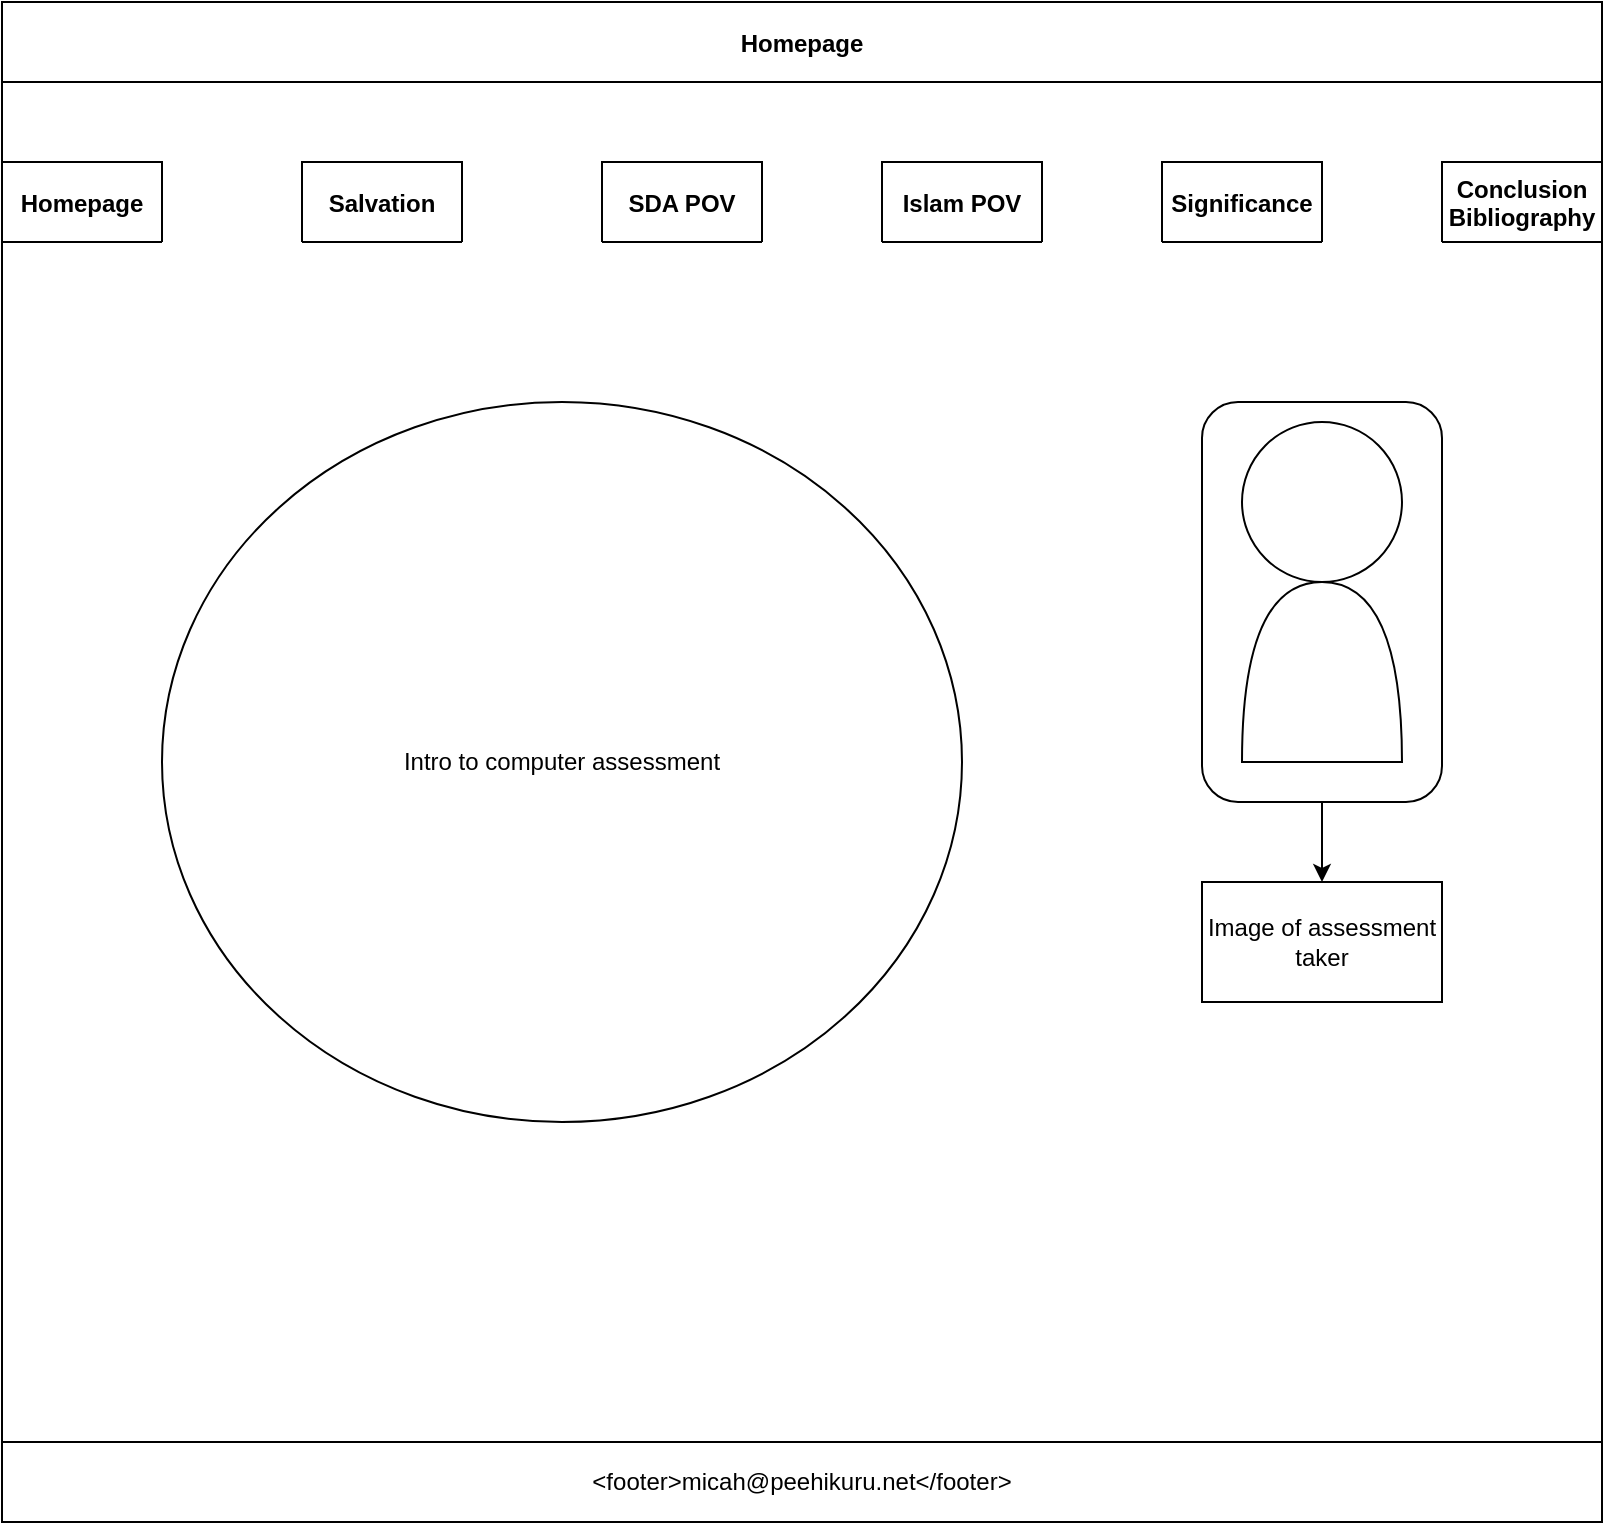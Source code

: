 <mxfile>
    <diagram id="QZSjQHk_tSelzVDAI_jW" name="Homepage">
        <mxGraphModel dx="1432" dy="690" grid="1" gridSize="10" guides="1" tooltips="1" connect="1" arrows="1" fold="1" page="1" pageScale="1" pageWidth="850" pageHeight="1100" math="0" shadow="0">
            <root>
                <mxCell id="0"/>
                <mxCell id="1" parent="0"/>
                <mxCell id="6" value="Homepage" style="swimlane;startSize=40;horizontal=1;containerType=tree;" parent="1" vertex="1">
                    <mxGeometry width="800" height="760" as="geometry">
                        <mxRectangle width="80" height="40" as="alternateBounds"/>
                    </mxGeometry>
                </mxCell>
                <mxCell id="73" style="edgeStyle=none;html=1;exitX=0.5;exitY=1;exitDx=0;exitDy=0;entryX=0.5;entryY=0;entryDx=0;entryDy=0;" parent="6" source="68" target="70" edge="1">
                    <mxGeometry relative="1" as="geometry"/>
                </mxCell>
                <mxCell id="68" value="" style="rounded=1;whiteSpace=wrap;html=1;" parent="6" vertex="1">
                    <mxGeometry x="600" y="200" width="120" height="200" as="geometry"/>
                </mxCell>
                <mxCell id="53" value="Conclusion&#10;Bibliography" style="swimlane;startSize=40;horizontal=1;containerType=tree;" parent="6" vertex="1" collapsed="1">
                    <mxGeometry x="720" y="80" width="80" height="40" as="geometry">
                        <mxRectangle x="10" y="10" width="840" height="840" as="alternateBounds"/>
                    </mxGeometry>
                </mxCell>
                <mxCell id="54" value="" style="edgeStyle=elbowEdgeStyle;elbow=vertical;startArrow=none;endArrow=none;rounded=0;strokeColor=#FFFFFF;" parent="53" source="55" target="56" edge="1" visible="0">
                    <mxGeometry relative="1" as="geometry"/>
                </mxCell>
                <mxCell id="55" value="What is Salvation" style="whiteSpace=wrap;html=1;treeFolding=1;treeMoving=1;newEdgeStyle={&quot;edgeStyle&quot;:&quot;elbowEdgeStyle&quot;,&quot;startArrow&quot;:&quot;none&quot;,&quot;endArrow&quot;:&quot;none&quot;};" parent="53" vertex="1" collapsed="1">
                    <mxGeometry x="40" y="30" width="120" height="40" as="geometry"/>
                </mxCell>
                <mxCell id="56" value="Child" style="whiteSpace=wrap;html=1;treeFolding=1;treeMoving=1;newEdgeStyle={&quot;edgeStyle&quot;:&quot;elbowEdgeStyle&quot;,&quot;startArrow&quot;:&quot;none&quot;,&quot;endArrow&quot;:&quot;none&quot;};" parent="53" vertex="1" visible="0">
                    <mxGeometry x="40" y="80" width="680" height="600" as="geometry"/>
                </mxCell>
                <mxCell id="57" value="" style="edgeStyle=elbowEdgeStyle;elbow=vertical;startArrow=none;endArrow=none;rounded=0;strokeColor=#FFFFFF;" parent="53" source="56" target="58" edge="1" visible="0">
                    <mxGeometry relative="1" as="geometry">
                        <mxPoint x="200" y="100" as="sourcePoint"/>
                    </mxGeometry>
                </mxCell>
                <mxCell id="58" value="Child" style="whiteSpace=wrap;html=1;treeFolding=1;treeMoving=1;newEdgeStyle={&quot;edgeStyle&quot;:&quot;elbowEdgeStyle&quot;,&quot;startArrow&quot;:&quot;none&quot;,&quot;endArrow&quot;:&quot;none&quot;};" parent="53" vertex="1" visible="0" collapsed="1">
                    <mxGeometry x="320" y="720" width="120" height="40" as="geometry"/>
                </mxCell>
                <mxCell id="59" value="Parent" style="whiteSpace=wrap;html=1;treeFolding=1;treeMoving=1;newEdgeStyle={&quot;edgeStyle&quot;:&quot;elbowEdgeStyle&quot;,&quot;startArrow&quot;:&quot;none&quot;,&quot;endArrow&quot;:&quot;none&quot;};" parent="53" vertex="1" collapsed="1">
                    <mxGeometry x="200" y="30" width="120" height="40" as="geometry"/>
                </mxCell>
                <mxCell id="60" value="" style="edgeStyle=elbowEdgeStyle;html=1;elbow=vertical;startArrow=none;endArrow=none;" parent="53" source="59" target="61" edge="1" visible="0">
                    <mxGeometry relative="1" as="geometry"/>
                </mxCell>
                <mxCell id="61" value="Parent" style="whiteSpace=wrap;html=1;treeFolding=1;treeMoving=1;newEdgeStyle={&quot;edgeStyle&quot;:&quot;elbowEdgeStyle&quot;,&quot;startArrow&quot;:&quot;none&quot;,&quot;endArrow&quot;:&quot;none&quot;};" parent="53" vertex="1" visible="0">
                    <mxGeometry x="200" y="110" width="120" height="40" as="geometry"/>
                </mxCell>
                <mxCell id="44" value="Significance" style="swimlane;startSize=40;horizontal=1;containerType=tree;" parent="6" vertex="1" collapsed="1">
                    <mxGeometry x="580" y="80" width="80" height="40" as="geometry">
                        <mxRectangle x="10" y="10" width="840" height="840" as="alternateBounds"/>
                    </mxGeometry>
                </mxCell>
                <mxCell id="45" value="" style="edgeStyle=elbowEdgeStyle;elbow=vertical;startArrow=none;endArrow=none;rounded=0;strokeColor=#FFFFFF;" parent="44" source="46" target="47" edge="1" visible="0">
                    <mxGeometry relative="1" as="geometry"/>
                </mxCell>
                <mxCell id="46" value="What is Salvation" style="whiteSpace=wrap;html=1;treeFolding=1;treeMoving=1;newEdgeStyle={&quot;edgeStyle&quot;:&quot;elbowEdgeStyle&quot;,&quot;startArrow&quot;:&quot;none&quot;,&quot;endArrow&quot;:&quot;none&quot;};" parent="44" vertex="1" collapsed="1">
                    <mxGeometry x="40" y="30" width="120" height="40" as="geometry"/>
                </mxCell>
                <mxCell id="47" value="Child" style="whiteSpace=wrap;html=1;treeFolding=1;treeMoving=1;newEdgeStyle={&quot;edgeStyle&quot;:&quot;elbowEdgeStyle&quot;,&quot;startArrow&quot;:&quot;none&quot;,&quot;endArrow&quot;:&quot;none&quot;};" parent="44" vertex="1" visible="0">
                    <mxGeometry x="40" y="80" width="680" height="600" as="geometry"/>
                </mxCell>
                <mxCell id="48" value="" style="edgeStyle=elbowEdgeStyle;elbow=vertical;startArrow=none;endArrow=none;rounded=0;strokeColor=#FFFFFF;" parent="44" source="47" target="49" edge="1" visible="0">
                    <mxGeometry relative="1" as="geometry">
                        <mxPoint x="200" y="100" as="sourcePoint"/>
                    </mxGeometry>
                </mxCell>
                <mxCell id="49" value="Child" style="whiteSpace=wrap;html=1;treeFolding=1;treeMoving=1;newEdgeStyle={&quot;edgeStyle&quot;:&quot;elbowEdgeStyle&quot;,&quot;startArrow&quot;:&quot;none&quot;,&quot;endArrow&quot;:&quot;none&quot;};" parent="44" vertex="1" visible="0" collapsed="1">
                    <mxGeometry x="320" y="720" width="120" height="40" as="geometry"/>
                </mxCell>
                <mxCell id="50" value="Parent" style="whiteSpace=wrap;html=1;treeFolding=1;treeMoving=1;newEdgeStyle={&quot;edgeStyle&quot;:&quot;elbowEdgeStyle&quot;,&quot;startArrow&quot;:&quot;none&quot;,&quot;endArrow&quot;:&quot;none&quot;};" parent="44" vertex="1" collapsed="1">
                    <mxGeometry x="200" y="30" width="120" height="40" as="geometry"/>
                </mxCell>
                <mxCell id="51" value="" style="edgeStyle=elbowEdgeStyle;html=1;elbow=vertical;startArrow=none;endArrow=none;" parent="44" source="50" target="52" edge="1" visible="0">
                    <mxGeometry relative="1" as="geometry"/>
                </mxCell>
                <mxCell id="52" value="Parent" style="whiteSpace=wrap;html=1;treeFolding=1;treeMoving=1;newEdgeStyle={&quot;edgeStyle&quot;:&quot;elbowEdgeStyle&quot;,&quot;startArrow&quot;:&quot;none&quot;,&quot;endArrow&quot;:&quot;none&quot;};" parent="44" vertex="1" visible="0">
                    <mxGeometry x="200" y="110" width="120" height="40" as="geometry"/>
                </mxCell>
                <mxCell id="35" value="Islam POV" style="swimlane;startSize=40;horizontal=1;containerType=tree;" parent="6" vertex="1" collapsed="1">
                    <mxGeometry x="440" y="80" width="80" height="40" as="geometry">
                        <mxRectangle x="10" y="10" width="840" height="840" as="alternateBounds"/>
                    </mxGeometry>
                </mxCell>
                <mxCell id="36" value="" style="edgeStyle=elbowEdgeStyle;elbow=vertical;startArrow=none;endArrow=none;rounded=0;strokeColor=#FFFFFF;" parent="35" source="37" target="38" edge="1" visible="0">
                    <mxGeometry relative="1" as="geometry"/>
                </mxCell>
                <mxCell id="37" value="What is Salvation" style="whiteSpace=wrap;html=1;treeFolding=1;treeMoving=1;newEdgeStyle={&quot;edgeStyle&quot;:&quot;elbowEdgeStyle&quot;,&quot;startArrow&quot;:&quot;none&quot;,&quot;endArrow&quot;:&quot;none&quot;};" parent="35" vertex="1" collapsed="1">
                    <mxGeometry x="40" y="30" width="120" height="40" as="geometry"/>
                </mxCell>
                <mxCell id="38" value="Child" style="whiteSpace=wrap;html=1;treeFolding=1;treeMoving=1;newEdgeStyle={&quot;edgeStyle&quot;:&quot;elbowEdgeStyle&quot;,&quot;startArrow&quot;:&quot;none&quot;,&quot;endArrow&quot;:&quot;none&quot;};" parent="35" vertex="1" visible="0">
                    <mxGeometry x="40" y="80" width="680" height="600" as="geometry"/>
                </mxCell>
                <mxCell id="39" value="" style="edgeStyle=elbowEdgeStyle;elbow=vertical;startArrow=none;endArrow=none;rounded=0;strokeColor=#FFFFFF;" parent="35" source="38" target="40" edge="1" visible="0">
                    <mxGeometry relative="1" as="geometry">
                        <mxPoint x="200" y="100" as="sourcePoint"/>
                    </mxGeometry>
                </mxCell>
                <mxCell id="40" value="Child" style="whiteSpace=wrap;html=1;treeFolding=1;treeMoving=1;newEdgeStyle={&quot;edgeStyle&quot;:&quot;elbowEdgeStyle&quot;,&quot;startArrow&quot;:&quot;none&quot;,&quot;endArrow&quot;:&quot;none&quot;};" parent="35" vertex="1" visible="0" collapsed="1">
                    <mxGeometry x="320" y="720" width="120" height="40" as="geometry"/>
                </mxCell>
                <mxCell id="41" value="Parent" style="whiteSpace=wrap;html=1;treeFolding=1;treeMoving=1;newEdgeStyle={&quot;edgeStyle&quot;:&quot;elbowEdgeStyle&quot;,&quot;startArrow&quot;:&quot;none&quot;,&quot;endArrow&quot;:&quot;none&quot;};" parent="35" vertex="1" collapsed="1">
                    <mxGeometry x="200" y="30" width="120" height="40" as="geometry"/>
                </mxCell>
                <mxCell id="42" value="" style="edgeStyle=elbowEdgeStyle;html=1;elbow=vertical;startArrow=none;endArrow=none;" parent="35" source="41" target="43" edge="1" visible="0">
                    <mxGeometry relative="1" as="geometry"/>
                </mxCell>
                <mxCell id="43" value="Parent" style="whiteSpace=wrap;html=1;treeFolding=1;treeMoving=1;newEdgeStyle={&quot;edgeStyle&quot;:&quot;elbowEdgeStyle&quot;,&quot;startArrow&quot;:&quot;none&quot;,&quot;endArrow&quot;:&quot;none&quot;};" parent="35" vertex="1" visible="0">
                    <mxGeometry x="200" y="110" width="120" height="40" as="geometry"/>
                </mxCell>
                <mxCell id="26" value="SDA POV" style="swimlane;startSize=40;horizontal=1;containerType=tree;" parent="6" vertex="1" collapsed="1">
                    <mxGeometry x="300" y="80" width="80" height="40" as="geometry">
                        <mxRectangle x="120" y="40" width="840" height="840" as="alternateBounds"/>
                    </mxGeometry>
                </mxCell>
                <mxCell id="27" value="" style="edgeStyle=elbowEdgeStyle;elbow=vertical;startArrow=none;endArrow=none;rounded=0;strokeColor=#FFFFFF;" parent="26" source="28" target="29" edge="1" visible="0">
                    <mxGeometry relative="1" as="geometry"/>
                </mxCell>
                <mxCell id="28" value="What is Salvation" style="whiteSpace=wrap;html=1;treeFolding=1;treeMoving=1;newEdgeStyle={&quot;edgeStyle&quot;:&quot;elbowEdgeStyle&quot;,&quot;startArrow&quot;:&quot;none&quot;,&quot;endArrow&quot;:&quot;none&quot;};" parent="26" vertex="1" collapsed="1">
                    <mxGeometry x="40" y="80" width="120" height="40" as="geometry"/>
                </mxCell>
                <mxCell id="29" value="Child" style="whiteSpace=wrap;html=1;treeFolding=1;treeMoving=1;newEdgeStyle={&quot;edgeStyle&quot;:&quot;elbowEdgeStyle&quot;,&quot;startArrow&quot;:&quot;none&quot;,&quot;endArrow&quot;:&quot;none&quot;};" parent="26" vertex="1" visible="0">
                    <mxGeometry x="40" y="80" width="680" height="600" as="geometry"/>
                </mxCell>
                <mxCell id="30" value="" style="edgeStyle=elbowEdgeStyle;elbow=vertical;startArrow=none;endArrow=none;rounded=0;strokeColor=#FFFFFF;" parent="26" source="29" target="31" edge="1" visible="0">
                    <mxGeometry relative="1" as="geometry">
                        <mxPoint x="200" y="100" as="sourcePoint"/>
                    </mxGeometry>
                </mxCell>
                <mxCell id="31" value="Child" style="whiteSpace=wrap;html=1;treeFolding=1;treeMoving=1;newEdgeStyle={&quot;edgeStyle&quot;:&quot;elbowEdgeStyle&quot;,&quot;startArrow&quot;:&quot;none&quot;,&quot;endArrow&quot;:&quot;none&quot;};" parent="26" vertex="1" visible="0" collapsed="1">
                    <mxGeometry x="320" y="720" width="120" height="40" as="geometry"/>
                </mxCell>
                <mxCell id="66" value="&amp;lt;footer&amp;gt;micah@peehikuru.net&amp;lt;/footer&amp;gt;" style="rounded=0;whiteSpace=wrap;html=1;" parent="6" vertex="1">
                    <mxGeometry y="720" width="800" height="40" as="geometry"/>
                </mxCell>
                <mxCell id="67" value="" style="ellipse;whiteSpace=wrap;html=1;aspect=fixed;" parent="6" vertex="1">
                    <mxGeometry x="620" y="210" width="80" height="80" as="geometry"/>
                </mxCell>
                <mxCell id="69" value="" style="shape=or;whiteSpace=wrap;html=1;direction=north;" parent="6" vertex="1">
                    <mxGeometry x="620" y="290" width="80" height="90" as="geometry"/>
                </mxCell>
                <mxCell id="70" value="Image of assessment taker" style="rounded=0;whiteSpace=wrap;html=1;" parent="6" vertex="1">
                    <mxGeometry x="600" y="440" width="120" height="60" as="geometry"/>
                </mxCell>
                <mxCell id="74" value="&lt;span&gt;Intro to computer assessment&lt;/span&gt;" style="ellipse;whiteSpace=wrap;html=1;direction=south;" vertex="1" parent="6">
                    <mxGeometry x="80" y="200" width="400" height="360" as="geometry"/>
                </mxCell>
                <mxCell id="17" value="Salvation" style="swimlane;startSize=40;horizontal=1;containerType=tree;" parent="6" vertex="1" collapsed="1">
                    <mxGeometry x="150" y="80" width="80" height="40" as="geometry">
                        <mxRectangle x="40" y="40" width="920" height="440" as="alternateBounds"/>
                    </mxGeometry>
                </mxCell>
                <mxCell id="18" value="" style="edgeStyle=elbowEdgeStyle;elbow=vertical;startArrow=none;endArrow=none;rounded=0;strokeColor=#FFFFFF;" parent="17" source="19" target="20" edge="1">
                    <mxGeometry relative="1" as="geometry"/>
                </mxCell>
                <mxCell id="19" value="What is Salvation" style="whiteSpace=wrap;html=1;treeFolding=1;treeMoving=1;newEdgeStyle={&quot;edgeStyle&quot;:&quot;elbowEdgeStyle&quot;,&quot;startArrow&quot;:&quot;none&quot;,&quot;endArrow&quot;:&quot;none&quot;};" parent="17" vertex="1">
                    <mxGeometry x="40" y="80" width="400" height="40" as="geometry"/>
                </mxCell>
                <mxCell id="20" value="Intro on Salvation&lt;br&gt;Intro to the Assessment" style="whiteSpace=wrap;html=1;treeFolding=1;treeMoving=1;newEdgeStyle={&quot;edgeStyle&quot;:&quot;elbowEdgeStyle&quot;,&quot;startArrow&quot;:&quot;none&quot;,&quot;endArrow&quot;:&quot;none&quot;};" parent="17" vertex="1">
                    <mxGeometry x="40" y="120" width="400" height="250" as="geometry"/>
                </mxCell>
                <mxCell id="63" value="" style="edgeStyle=elbowEdgeStyle;elbow=vertical;startArrow=none;endArrow=none;rounded=0;strokeColor=#FFFFFF;" parent="17" source="19" target="64" edge="1">
                    <mxGeometry relative="1" as="geometry">
                        <mxPoint x="280" y="160" as="sourcePoint"/>
                    </mxGeometry>
                </mxCell>
                <mxCell id="64" value="&amp;lt;img source&amp;gt;&lt;br&gt;Person being saved or big image of salvation word" style="whiteSpace=wrap;html=1;treeFolding=1;treeMoving=1;newEdgeStyle={&quot;edgeStyle&quot;:&quot;elbowEdgeStyle&quot;,&quot;startArrow&quot;:&quot;none&quot;,&quot;endArrow&quot;:&quot;none&quot;};" parent="17" vertex="1">
                    <mxGeometry x="450" y="120" width="400" height="250" as="geometry"/>
                </mxCell>
                <mxCell id="5TS4e4S-jl8_8SBforI_-74" value="Homepage" style="swimlane;startSize=40;horizontal=1;containerType=tree;" vertex="1" collapsed="1" parent="6">
                    <mxGeometry y="80" width="80" height="40" as="geometry">
                        <mxRectangle width="800" height="760" as="alternateBounds"/>
                    </mxGeometry>
                </mxCell>
                <mxCell id="5TS4e4S-jl8_8SBforI_-75" style="edgeStyle=none;html=1;exitX=0.5;exitY=1;exitDx=0;exitDy=0;entryX=0.5;entryY=0;entryDx=0;entryDy=0;" edge="1" parent="5TS4e4S-jl8_8SBforI_-74" source="5TS4e4S-jl8_8SBforI_-76" target="5TS4e4S-jl8_8SBforI_-113">
                    <mxGeometry relative="1" as="geometry"/>
                </mxCell>
                <mxCell id="5TS4e4S-jl8_8SBforI_-76" value="" style="rounded=1;whiteSpace=wrap;html=1;" vertex="1" parent="5TS4e4S-jl8_8SBforI_-74">
                    <mxGeometry x="600" y="200" width="120" height="200" as="geometry"/>
                </mxCell>
                <mxCell id="5TS4e4S-jl8_8SBforI_-77" value="Conclusion&#10;Bibliography" style="swimlane;startSize=40;horizontal=1;containerType=tree;" vertex="1" collapsed="1" parent="5TS4e4S-jl8_8SBforI_-74">
                    <mxGeometry x="680" y="80" width="80" height="40" as="geometry">
                        <mxRectangle x="10" y="10" width="840" height="840" as="alternateBounds"/>
                    </mxGeometry>
                </mxCell>
                <mxCell id="5TS4e4S-jl8_8SBforI_-78" value="" style="edgeStyle=elbowEdgeStyle;elbow=vertical;startArrow=none;endArrow=none;rounded=0;strokeColor=#FFFFFF;" edge="1" visible="0" parent="5TS4e4S-jl8_8SBforI_-77" source="5TS4e4S-jl8_8SBforI_-79" target="5TS4e4S-jl8_8SBforI_-80">
                    <mxGeometry relative="1" as="geometry"/>
                </mxCell>
                <mxCell id="5TS4e4S-jl8_8SBforI_-79" value="What is Salvation" style="whiteSpace=wrap;html=1;treeFolding=1;treeMoving=1;newEdgeStyle={&quot;edgeStyle&quot;:&quot;elbowEdgeStyle&quot;,&quot;startArrow&quot;:&quot;none&quot;,&quot;endArrow&quot;:&quot;none&quot;};" vertex="1" collapsed="1" parent="5TS4e4S-jl8_8SBforI_-77">
                    <mxGeometry x="40" y="30" width="120" height="40" as="geometry"/>
                </mxCell>
                <mxCell id="5TS4e4S-jl8_8SBforI_-80" value="Child" style="whiteSpace=wrap;html=1;treeFolding=1;treeMoving=1;newEdgeStyle={&quot;edgeStyle&quot;:&quot;elbowEdgeStyle&quot;,&quot;startArrow&quot;:&quot;none&quot;,&quot;endArrow&quot;:&quot;none&quot;};" vertex="1" visible="0" parent="5TS4e4S-jl8_8SBforI_-77">
                    <mxGeometry x="40" y="80" width="680" height="600" as="geometry"/>
                </mxCell>
                <mxCell id="5TS4e4S-jl8_8SBforI_-81" value="" style="edgeStyle=elbowEdgeStyle;elbow=vertical;startArrow=none;endArrow=none;rounded=0;strokeColor=#FFFFFF;" edge="1" visible="0" parent="5TS4e4S-jl8_8SBforI_-77" source="5TS4e4S-jl8_8SBforI_-80" target="5TS4e4S-jl8_8SBforI_-82">
                    <mxGeometry relative="1" as="geometry">
                        <mxPoint x="200" y="100" as="sourcePoint"/>
                    </mxGeometry>
                </mxCell>
                <mxCell id="5TS4e4S-jl8_8SBforI_-82" value="Child" style="whiteSpace=wrap;html=1;treeFolding=1;treeMoving=1;newEdgeStyle={&quot;edgeStyle&quot;:&quot;elbowEdgeStyle&quot;,&quot;startArrow&quot;:&quot;none&quot;,&quot;endArrow&quot;:&quot;none&quot;};" vertex="1" visible="0" collapsed="1" parent="5TS4e4S-jl8_8SBforI_-77">
                    <mxGeometry x="320" y="720" width="120" height="40" as="geometry"/>
                </mxCell>
                <mxCell id="5TS4e4S-jl8_8SBforI_-83" value="Parent" style="whiteSpace=wrap;html=1;treeFolding=1;treeMoving=1;newEdgeStyle={&quot;edgeStyle&quot;:&quot;elbowEdgeStyle&quot;,&quot;startArrow&quot;:&quot;none&quot;,&quot;endArrow&quot;:&quot;none&quot;};" vertex="1" collapsed="1" parent="5TS4e4S-jl8_8SBforI_-77">
                    <mxGeometry x="200" y="30" width="120" height="40" as="geometry"/>
                </mxCell>
                <mxCell id="5TS4e4S-jl8_8SBforI_-84" value="" style="edgeStyle=elbowEdgeStyle;html=1;elbow=vertical;startArrow=none;endArrow=none;" edge="1" visible="0" parent="5TS4e4S-jl8_8SBforI_-77" source="5TS4e4S-jl8_8SBforI_-83" target="5TS4e4S-jl8_8SBforI_-85">
                    <mxGeometry relative="1" as="geometry"/>
                </mxCell>
                <mxCell id="5TS4e4S-jl8_8SBforI_-85" value="Parent" style="whiteSpace=wrap;html=1;treeFolding=1;treeMoving=1;newEdgeStyle={&quot;edgeStyle&quot;:&quot;elbowEdgeStyle&quot;,&quot;startArrow&quot;:&quot;none&quot;,&quot;endArrow&quot;:&quot;none&quot;};" vertex="1" visible="0" parent="5TS4e4S-jl8_8SBforI_-77">
                    <mxGeometry x="200" y="110" width="120" height="40" as="geometry"/>
                </mxCell>
                <mxCell id="5TS4e4S-jl8_8SBforI_-86" value="Significance" style="swimlane;startSize=40;horizontal=1;containerType=tree;" vertex="1" collapsed="1" parent="5TS4e4S-jl8_8SBforI_-74">
                    <mxGeometry x="520" y="80" width="80" height="40" as="geometry">
                        <mxRectangle x="10" y="10" width="840" height="840" as="alternateBounds"/>
                    </mxGeometry>
                </mxCell>
                <mxCell id="5TS4e4S-jl8_8SBforI_-87" value="" style="edgeStyle=elbowEdgeStyle;elbow=vertical;startArrow=none;endArrow=none;rounded=0;strokeColor=#FFFFFF;" edge="1" visible="0" parent="5TS4e4S-jl8_8SBforI_-86" source="5TS4e4S-jl8_8SBforI_-88" target="5TS4e4S-jl8_8SBforI_-89">
                    <mxGeometry relative="1" as="geometry"/>
                </mxCell>
                <mxCell id="5TS4e4S-jl8_8SBforI_-88" value="What is Salvation" style="whiteSpace=wrap;html=1;treeFolding=1;treeMoving=1;newEdgeStyle={&quot;edgeStyle&quot;:&quot;elbowEdgeStyle&quot;,&quot;startArrow&quot;:&quot;none&quot;,&quot;endArrow&quot;:&quot;none&quot;};" vertex="1" collapsed="1" parent="5TS4e4S-jl8_8SBforI_-86">
                    <mxGeometry x="40" y="30" width="120" height="40" as="geometry"/>
                </mxCell>
                <mxCell id="5TS4e4S-jl8_8SBforI_-89" value="Child" style="whiteSpace=wrap;html=1;treeFolding=1;treeMoving=1;newEdgeStyle={&quot;edgeStyle&quot;:&quot;elbowEdgeStyle&quot;,&quot;startArrow&quot;:&quot;none&quot;,&quot;endArrow&quot;:&quot;none&quot;};" vertex="1" visible="0" parent="5TS4e4S-jl8_8SBforI_-86">
                    <mxGeometry x="40" y="80" width="680" height="600" as="geometry"/>
                </mxCell>
                <mxCell id="5TS4e4S-jl8_8SBforI_-90" value="" style="edgeStyle=elbowEdgeStyle;elbow=vertical;startArrow=none;endArrow=none;rounded=0;strokeColor=#FFFFFF;" edge="1" visible="0" parent="5TS4e4S-jl8_8SBforI_-86" source="5TS4e4S-jl8_8SBforI_-89" target="5TS4e4S-jl8_8SBforI_-91">
                    <mxGeometry relative="1" as="geometry">
                        <mxPoint x="200" y="100" as="sourcePoint"/>
                    </mxGeometry>
                </mxCell>
                <mxCell id="5TS4e4S-jl8_8SBforI_-91" value="Child" style="whiteSpace=wrap;html=1;treeFolding=1;treeMoving=1;newEdgeStyle={&quot;edgeStyle&quot;:&quot;elbowEdgeStyle&quot;,&quot;startArrow&quot;:&quot;none&quot;,&quot;endArrow&quot;:&quot;none&quot;};" vertex="1" visible="0" collapsed="1" parent="5TS4e4S-jl8_8SBforI_-86">
                    <mxGeometry x="320" y="720" width="120" height="40" as="geometry"/>
                </mxCell>
                <mxCell id="5TS4e4S-jl8_8SBforI_-92" value="Parent" style="whiteSpace=wrap;html=1;treeFolding=1;treeMoving=1;newEdgeStyle={&quot;edgeStyle&quot;:&quot;elbowEdgeStyle&quot;,&quot;startArrow&quot;:&quot;none&quot;,&quot;endArrow&quot;:&quot;none&quot;};" vertex="1" collapsed="1" parent="5TS4e4S-jl8_8SBforI_-86">
                    <mxGeometry x="200" y="30" width="120" height="40" as="geometry"/>
                </mxCell>
                <mxCell id="5TS4e4S-jl8_8SBforI_-93" value="" style="edgeStyle=elbowEdgeStyle;html=1;elbow=vertical;startArrow=none;endArrow=none;" edge="1" visible="0" parent="5TS4e4S-jl8_8SBforI_-86" source="5TS4e4S-jl8_8SBforI_-92" target="5TS4e4S-jl8_8SBforI_-94">
                    <mxGeometry relative="1" as="geometry"/>
                </mxCell>
                <mxCell id="5TS4e4S-jl8_8SBforI_-94" value="Parent" style="whiteSpace=wrap;html=1;treeFolding=1;treeMoving=1;newEdgeStyle={&quot;edgeStyle&quot;:&quot;elbowEdgeStyle&quot;,&quot;startArrow&quot;:&quot;none&quot;,&quot;endArrow&quot;:&quot;none&quot;};" vertex="1" visible="0" parent="5TS4e4S-jl8_8SBforI_-86">
                    <mxGeometry x="200" y="110" width="120" height="40" as="geometry"/>
                </mxCell>
                <mxCell id="5TS4e4S-jl8_8SBforI_-95" value="Islam POV" style="swimlane;startSize=40;horizontal=1;containerType=tree;" vertex="1" collapsed="1" parent="5TS4e4S-jl8_8SBforI_-74">
                    <mxGeometry x="360" y="80" width="80" height="40" as="geometry">
                        <mxRectangle x="10" y="10" width="840" height="840" as="alternateBounds"/>
                    </mxGeometry>
                </mxCell>
                <mxCell id="5TS4e4S-jl8_8SBforI_-96" value="" style="edgeStyle=elbowEdgeStyle;elbow=vertical;startArrow=none;endArrow=none;rounded=0;strokeColor=#FFFFFF;" edge="1" visible="0" parent="5TS4e4S-jl8_8SBforI_-95" source="5TS4e4S-jl8_8SBforI_-97" target="5TS4e4S-jl8_8SBforI_-98">
                    <mxGeometry relative="1" as="geometry"/>
                </mxCell>
                <mxCell id="5TS4e4S-jl8_8SBforI_-97" value="What is Salvation" style="whiteSpace=wrap;html=1;treeFolding=1;treeMoving=1;newEdgeStyle={&quot;edgeStyle&quot;:&quot;elbowEdgeStyle&quot;,&quot;startArrow&quot;:&quot;none&quot;,&quot;endArrow&quot;:&quot;none&quot;};" vertex="1" collapsed="1" parent="5TS4e4S-jl8_8SBforI_-95">
                    <mxGeometry x="40" y="30" width="120" height="40" as="geometry"/>
                </mxCell>
                <mxCell id="5TS4e4S-jl8_8SBforI_-98" value="Child" style="whiteSpace=wrap;html=1;treeFolding=1;treeMoving=1;newEdgeStyle={&quot;edgeStyle&quot;:&quot;elbowEdgeStyle&quot;,&quot;startArrow&quot;:&quot;none&quot;,&quot;endArrow&quot;:&quot;none&quot;};" vertex="1" visible="0" parent="5TS4e4S-jl8_8SBforI_-95">
                    <mxGeometry x="40" y="80" width="680" height="600" as="geometry"/>
                </mxCell>
                <mxCell id="5TS4e4S-jl8_8SBforI_-99" value="" style="edgeStyle=elbowEdgeStyle;elbow=vertical;startArrow=none;endArrow=none;rounded=0;strokeColor=#FFFFFF;" edge="1" visible="0" parent="5TS4e4S-jl8_8SBforI_-95" source="5TS4e4S-jl8_8SBforI_-98" target="5TS4e4S-jl8_8SBforI_-100">
                    <mxGeometry relative="1" as="geometry">
                        <mxPoint x="200" y="100" as="sourcePoint"/>
                    </mxGeometry>
                </mxCell>
                <mxCell id="5TS4e4S-jl8_8SBforI_-100" value="Child" style="whiteSpace=wrap;html=1;treeFolding=1;treeMoving=1;newEdgeStyle={&quot;edgeStyle&quot;:&quot;elbowEdgeStyle&quot;,&quot;startArrow&quot;:&quot;none&quot;,&quot;endArrow&quot;:&quot;none&quot;};" vertex="1" visible="0" collapsed="1" parent="5TS4e4S-jl8_8SBforI_-95">
                    <mxGeometry x="320" y="720" width="120" height="40" as="geometry"/>
                </mxCell>
                <mxCell id="5TS4e4S-jl8_8SBforI_-101" value="Parent" style="whiteSpace=wrap;html=1;treeFolding=1;treeMoving=1;newEdgeStyle={&quot;edgeStyle&quot;:&quot;elbowEdgeStyle&quot;,&quot;startArrow&quot;:&quot;none&quot;,&quot;endArrow&quot;:&quot;none&quot;};" vertex="1" collapsed="1" parent="5TS4e4S-jl8_8SBforI_-95">
                    <mxGeometry x="200" y="30" width="120" height="40" as="geometry"/>
                </mxCell>
                <mxCell id="5TS4e4S-jl8_8SBforI_-102" value="" style="edgeStyle=elbowEdgeStyle;html=1;elbow=vertical;startArrow=none;endArrow=none;" edge="1" visible="0" parent="5TS4e4S-jl8_8SBforI_-95" source="5TS4e4S-jl8_8SBforI_-101" target="5TS4e4S-jl8_8SBforI_-103">
                    <mxGeometry relative="1" as="geometry"/>
                </mxCell>
                <mxCell id="5TS4e4S-jl8_8SBforI_-103" value="Parent" style="whiteSpace=wrap;html=1;treeFolding=1;treeMoving=1;newEdgeStyle={&quot;edgeStyle&quot;:&quot;elbowEdgeStyle&quot;,&quot;startArrow&quot;:&quot;none&quot;,&quot;endArrow&quot;:&quot;none&quot;};" vertex="1" visible="0" parent="5TS4e4S-jl8_8SBforI_-95">
                    <mxGeometry x="200" y="110" width="120" height="40" as="geometry"/>
                </mxCell>
                <mxCell id="5TS4e4S-jl8_8SBforI_-104" value="SDA POV" style="swimlane;startSize=40;horizontal=1;containerType=tree;" vertex="1" collapsed="1" parent="5TS4e4S-jl8_8SBforI_-74">
                    <mxGeometry x="200" y="80" width="80" height="40" as="geometry">
                        <mxRectangle x="120" y="40" width="840" height="840" as="alternateBounds"/>
                    </mxGeometry>
                </mxCell>
                <mxCell id="5TS4e4S-jl8_8SBforI_-105" value="" style="edgeStyle=elbowEdgeStyle;elbow=vertical;startArrow=none;endArrow=none;rounded=0;strokeColor=#FFFFFF;" edge="1" visible="0" parent="5TS4e4S-jl8_8SBforI_-104" source="5TS4e4S-jl8_8SBforI_-106" target="5TS4e4S-jl8_8SBforI_-107">
                    <mxGeometry relative="1" as="geometry"/>
                </mxCell>
                <mxCell id="5TS4e4S-jl8_8SBforI_-106" value="What is Salvation" style="whiteSpace=wrap;html=1;treeFolding=1;treeMoving=1;newEdgeStyle={&quot;edgeStyle&quot;:&quot;elbowEdgeStyle&quot;,&quot;startArrow&quot;:&quot;none&quot;,&quot;endArrow&quot;:&quot;none&quot;};" vertex="1" collapsed="1" parent="5TS4e4S-jl8_8SBforI_-104">
                    <mxGeometry x="40" y="80" width="120" height="40" as="geometry"/>
                </mxCell>
                <mxCell id="5TS4e4S-jl8_8SBforI_-107" value="Child" style="whiteSpace=wrap;html=1;treeFolding=1;treeMoving=1;newEdgeStyle={&quot;edgeStyle&quot;:&quot;elbowEdgeStyle&quot;,&quot;startArrow&quot;:&quot;none&quot;,&quot;endArrow&quot;:&quot;none&quot;};" vertex="1" visible="0" parent="5TS4e4S-jl8_8SBforI_-104">
                    <mxGeometry x="40" y="80" width="680" height="600" as="geometry"/>
                </mxCell>
                <mxCell id="5TS4e4S-jl8_8SBforI_-108" value="" style="edgeStyle=elbowEdgeStyle;elbow=vertical;startArrow=none;endArrow=none;rounded=0;strokeColor=#FFFFFF;" edge="1" visible="0" parent="5TS4e4S-jl8_8SBforI_-104" source="5TS4e4S-jl8_8SBforI_-107" target="5TS4e4S-jl8_8SBforI_-109">
                    <mxGeometry relative="1" as="geometry">
                        <mxPoint x="200" y="100" as="sourcePoint"/>
                    </mxGeometry>
                </mxCell>
                <mxCell id="5TS4e4S-jl8_8SBforI_-109" value="Child" style="whiteSpace=wrap;html=1;treeFolding=1;treeMoving=1;newEdgeStyle={&quot;edgeStyle&quot;:&quot;elbowEdgeStyle&quot;,&quot;startArrow&quot;:&quot;none&quot;,&quot;endArrow&quot;:&quot;none&quot;};" vertex="1" visible="0" collapsed="1" parent="5TS4e4S-jl8_8SBforI_-104">
                    <mxGeometry x="320" y="720" width="120" height="40" as="geometry"/>
                </mxCell>
                <mxCell id="5TS4e4S-jl8_8SBforI_-110" value="&amp;lt;footer&amp;gt;micah@peehikuru.net&amp;lt;/footer&amp;gt;" style="rounded=0;whiteSpace=wrap;html=1;" vertex="1" parent="5TS4e4S-jl8_8SBforI_-74">
                    <mxGeometry y="720" width="800" height="40" as="geometry"/>
                </mxCell>
                <mxCell id="5TS4e4S-jl8_8SBforI_-111" value="" style="ellipse;whiteSpace=wrap;html=1;aspect=fixed;" vertex="1" parent="5TS4e4S-jl8_8SBforI_-74">
                    <mxGeometry x="620" y="210" width="80" height="80" as="geometry"/>
                </mxCell>
                <mxCell id="5TS4e4S-jl8_8SBforI_-112" value="" style="shape=or;whiteSpace=wrap;html=1;direction=north;" vertex="1" parent="5TS4e4S-jl8_8SBforI_-74">
                    <mxGeometry x="620" y="290" width="80" height="90" as="geometry"/>
                </mxCell>
                <mxCell id="5TS4e4S-jl8_8SBforI_-113" value="Image of assessment taker" style="rounded=0;whiteSpace=wrap;html=1;" vertex="1" parent="5TS4e4S-jl8_8SBforI_-74">
                    <mxGeometry x="600" y="440" width="120" height="60" as="geometry"/>
                </mxCell>
                <mxCell id="5TS4e4S-jl8_8SBforI_-114" value="&lt;span&gt;Intro to computer assessment&lt;/span&gt;" style="ellipse;whiteSpace=wrap;html=1;direction=south;" vertex="1" parent="5TS4e4S-jl8_8SBforI_-74">
                    <mxGeometry x="80" y="200" width="400" height="360" as="geometry"/>
                </mxCell>
                <mxCell id="5TS4e4S-jl8_8SBforI_-115" value="Salvation" style="swimlane;startSize=40;horizontal=1;containerType=tree;" vertex="1" collapsed="1" parent="5TS4e4S-jl8_8SBforI_-74">
                    <mxGeometry x="40" y="80" width="80" height="40" as="geometry">
                        <mxRectangle x="40" y="40" width="920" height="440" as="alternateBounds"/>
                    </mxGeometry>
                </mxCell>
                <mxCell id="5TS4e4S-jl8_8SBforI_-116" value="" style="edgeStyle=elbowEdgeStyle;elbow=vertical;startArrow=none;endArrow=none;rounded=0;strokeColor=#FFFFFF;" edge="1" parent="5TS4e4S-jl8_8SBforI_-115" source="5TS4e4S-jl8_8SBforI_-117" target="5TS4e4S-jl8_8SBforI_-118">
                    <mxGeometry relative="1" as="geometry"/>
                </mxCell>
                <mxCell id="5TS4e4S-jl8_8SBforI_-117" value="What is Salvation" style="whiteSpace=wrap;html=1;treeFolding=1;treeMoving=1;newEdgeStyle={&quot;edgeStyle&quot;:&quot;elbowEdgeStyle&quot;,&quot;startArrow&quot;:&quot;none&quot;,&quot;endArrow&quot;:&quot;none&quot;};" vertex="1" parent="5TS4e4S-jl8_8SBforI_-115">
                    <mxGeometry x="40" y="80" width="400" height="40" as="geometry"/>
                </mxCell>
                <mxCell id="5TS4e4S-jl8_8SBforI_-118" value="Intro on Salvation&lt;br&gt;Intro to the Assessment" style="whiteSpace=wrap;html=1;treeFolding=1;treeMoving=1;newEdgeStyle={&quot;edgeStyle&quot;:&quot;elbowEdgeStyle&quot;,&quot;startArrow&quot;:&quot;none&quot;,&quot;endArrow&quot;:&quot;none&quot;};" vertex="1" parent="5TS4e4S-jl8_8SBforI_-115">
                    <mxGeometry x="40" y="120" width="400" height="250" as="geometry"/>
                </mxCell>
                <mxCell id="5TS4e4S-jl8_8SBforI_-119" value="" style="edgeStyle=elbowEdgeStyle;elbow=vertical;startArrow=none;endArrow=none;rounded=0;strokeColor=#FFFFFF;" edge="1" parent="5TS4e4S-jl8_8SBforI_-115" source="5TS4e4S-jl8_8SBforI_-117" target="5TS4e4S-jl8_8SBforI_-120">
                    <mxGeometry relative="1" as="geometry">
                        <mxPoint x="280" y="160" as="sourcePoint"/>
                    </mxGeometry>
                </mxCell>
                <mxCell id="5TS4e4S-jl8_8SBforI_-120" value="&amp;lt;img source&amp;gt;&lt;br&gt;Person being saved or big image of salvation word" style="whiteSpace=wrap;html=1;treeFolding=1;treeMoving=1;newEdgeStyle={&quot;edgeStyle&quot;:&quot;elbowEdgeStyle&quot;,&quot;startArrow&quot;:&quot;none&quot;,&quot;endArrow&quot;:&quot;none&quot;};" vertex="1" parent="5TS4e4S-jl8_8SBforI_-115">
                    <mxGeometry x="450" y="120" width="400" height="250" as="geometry"/>
                </mxCell>
            </root>
        </mxGraphModel>
    </diagram>
    <diagram id="22rLGf4ezvLoKiy9EWGh" name="What is Salvation?">
        <mxGraphModel dx="1432" dy="690" grid="1" gridSize="10" guides="1" tooltips="1" connect="1" arrows="1" fold="1" page="1" pageScale="1" pageWidth="850" pageHeight="1100" math="0" shadow="0">
            <root>
                <mxCell id="4BNpjVPulicQghQdZ8iP-0"/>
                <mxCell id="4BNpjVPulicQghQdZ8iP-1" parent="4BNpjVPulicQghQdZ8iP-0"/>
                <mxCell id="B6v4Efd38E1D8nbSME9f-0" value="Salvation" style="swimlane;startSize=40;horizontal=1;containerType=tree;" vertex="1" parent="4BNpjVPulicQghQdZ8iP-1">
                    <mxGeometry width="800" height="760" as="geometry">
                        <mxRectangle x="160" y="110" width="80" height="40" as="alternateBounds"/>
                    </mxGeometry>
                </mxCell>
                <mxCell id="B6v4Efd38E1D8nbSME9f-1" value="" style="edgeStyle=elbowEdgeStyle;elbow=vertical;startArrow=none;endArrow=none;rounded=0;strokeColor=#FFFFFF;" edge="1" parent="B6v4Efd38E1D8nbSME9f-0" source="B6v4Efd38E1D8nbSME9f-2" target="B6v4Efd38E1D8nbSME9f-3">
                    <mxGeometry relative="1" as="geometry"/>
                </mxCell>
                <mxCell id="6GB3pUAHIpsqTVMxgC2I-0" style="edgeStyle=none;html=1;exitX=0.5;exitY=1;exitDx=0;exitDy=0;entryX=0.5;entryY=0;entryDx=0;entryDy=0;strokeColor=#FFFFFF;" edge="1" parent="B6v4Efd38E1D8nbSME9f-0" source="B6v4Efd38E1D8nbSME9f-2" target="B6v4Efd38E1D8nbSME9f-3">
                    <mxGeometry relative="1" as="geometry"/>
                </mxCell>
                <mxCell id="B6v4Efd38E1D8nbSME9f-2" value="What is Salvation" style="whiteSpace=wrap;html=1;treeFolding=1;treeMoving=1;newEdgeStyle={&quot;edgeStyle&quot;:&quot;elbowEdgeStyle&quot;,&quot;startArrow&quot;:&quot;none&quot;,&quot;endArrow&quot;:&quot;none&quot;};" vertex="1" parent="B6v4Efd38E1D8nbSME9f-0">
                    <mxGeometry x="40" y="200" width="720" height="40" as="geometry"/>
                </mxCell>
                <mxCell id="B6v4Efd38E1D8nbSME9f-3" value="Intro on Salvation&lt;br&gt;Intro to the Assessment" style="whiteSpace=wrap;html=1;treeFolding=1;treeMoving=1;newEdgeStyle={&quot;edgeStyle&quot;:&quot;elbowEdgeStyle&quot;,&quot;startArrow&quot;:&quot;none&quot;,&quot;endArrow&quot;:&quot;none&quot;};" vertex="1" parent="B6v4Efd38E1D8nbSME9f-0">
                    <mxGeometry x="40" y="320" width="320" height="240" as="geometry"/>
                </mxCell>
                <mxCell id="B6v4Efd38E1D8nbSME9f-4" value="" style="edgeStyle=elbowEdgeStyle;elbow=vertical;startArrow=none;endArrow=none;rounded=0;strokeColor=#FFFFFF;" edge="1" parent="B6v4Efd38E1D8nbSME9f-0" source="B6v4Efd38E1D8nbSME9f-2" target="B6v4Efd38E1D8nbSME9f-5">
                    <mxGeometry relative="1" as="geometry">
                        <mxPoint x="255" y="200" as="sourcePoint"/>
                    </mxGeometry>
                </mxCell>
                <mxCell id="B6v4Efd38E1D8nbSME9f-5" value="&amp;lt;img source&amp;gt;&lt;br&gt;Person being saved or big image of salvation word" style="whiteSpace=wrap;html=1;treeFolding=1;treeMoving=1;newEdgeStyle={&quot;edgeStyle&quot;:&quot;elbowEdgeStyle&quot;,&quot;startArrow&quot;:&quot;none&quot;,&quot;endArrow&quot;:&quot;none&quot;};" vertex="1" parent="B6v4Efd38E1D8nbSME9f-0">
                    <mxGeometry x="400" y="320" width="360" height="240" as="geometry"/>
                </mxCell>
                <mxCell id="f7za_zkHWHgdr1JauGwl-0" value="&amp;lt;footer&amp;gt;micah@peehikuru.net&amp;lt;/footer&amp;gt;" style="rounded=0;whiteSpace=wrap;html=1;" vertex="1" parent="B6v4Efd38E1D8nbSME9f-0">
                    <mxGeometry y="720" width="800" height="40" as="geometry"/>
                </mxCell>
                <mxCell id="yzc6kc0htgQrT-irlZar-0" value="Conclusion&#10;Bibliography" style="swimlane;startSize=40;horizontal=1;containerType=tree;" vertex="1" collapsed="1" parent="4BNpjVPulicQghQdZ8iP-1">
                    <mxGeometry x="720" y="80" width="80" height="40" as="geometry">
                        <mxRectangle x="10" y="10" width="840" height="840" as="alternateBounds"/>
                    </mxGeometry>
                </mxCell>
                <mxCell id="yzc6kc0htgQrT-irlZar-1" value="" style="edgeStyle=elbowEdgeStyle;elbow=vertical;startArrow=none;endArrow=none;rounded=0;strokeColor=#FFFFFF;" edge="1" visible="0" parent="yzc6kc0htgQrT-irlZar-0" source="yzc6kc0htgQrT-irlZar-2" target="yzc6kc0htgQrT-irlZar-3">
                    <mxGeometry relative="1" as="geometry"/>
                </mxCell>
                <mxCell id="yzc6kc0htgQrT-irlZar-2" value="What is Salvation" style="whiteSpace=wrap;html=1;treeFolding=1;treeMoving=1;newEdgeStyle={&quot;edgeStyle&quot;:&quot;elbowEdgeStyle&quot;,&quot;startArrow&quot;:&quot;none&quot;,&quot;endArrow&quot;:&quot;none&quot;};" vertex="1" collapsed="1" parent="yzc6kc0htgQrT-irlZar-0">
                    <mxGeometry x="40" y="30" width="120" height="40" as="geometry"/>
                </mxCell>
                <mxCell id="yzc6kc0htgQrT-irlZar-3" value="Child" style="whiteSpace=wrap;html=1;treeFolding=1;treeMoving=1;newEdgeStyle={&quot;edgeStyle&quot;:&quot;elbowEdgeStyle&quot;,&quot;startArrow&quot;:&quot;none&quot;,&quot;endArrow&quot;:&quot;none&quot;};" vertex="1" visible="0" parent="yzc6kc0htgQrT-irlZar-0">
                    <mxGeometry x="40" y="80" width="680" height="600" as="geometry"/>
                </mxCell>
                <mxCell id="yzc6kc0htgQrT-irlZar-4" value="" style="edgeStyle=elbowEdgeStyle;elbow=vertical;startArrow=none;endArrow=none;rounded=0;strokeColor=#FFFFFF;" edge="1" visible="0" parent="yzc6kc0htgQrT-irlZar-0" source="yzc6kc0htgQrT-irlZar-3" target="yzc6kc0htgQrT-irlZar-5">
                    <mxGeometry relative="1" as="geometry">
                        <mxPoint x="200" y="100" as="sourcePoint"/>
                    </mxGeometry>
                </mxCell>
                <mxCell id="yzc6kc0htgQrT-irlZar-5" value="Child" style="whiteSpace=wrap;html=1;treeFolding=1;treeMoving=1;newEdgeStyle={&quot;edgeStyle&quot;:&quot;elbowEdgeStyle&quot;,&quot;startArrow&quot;:&quot;none&quot;,&quot;endArrow&quot;:&quot;none&quot;};" vertex="1" visible="0" collapsed="1" parent="yzc6kc0htgQrT-irlZar-0">
                    <mxGeometry x="320" y="720" width="120" height="40" as="geometry"/>
                </mxCell>
                <mxCell id="yzc6kc0htgQrT-irlZar-6" value="Parent" style="whiteSpace=wrap;html=1;treeFolding=1;treeMoving=1;newEdgeStyle={&quot;edgeStyle&quot;:&quot;elbowEdgeStyle&quot;,&quot;startArrow&quot;:&quot;none&quot;,&quot;endArrow&quot;:&quot;none&quot;};" vertex="1" collapsed="1" parent="yzc6kc0htgQrT-irlZar-0">
                    <mxGeometry x="200" y="30" width="120" height="40" as="geometry"/>
                </mxCell>
                <mxCell id="yzc6kc0htgQrT-irlZar-7" value="" style="edgeStyle=elbowEdgeStyle;html=1;elbow=vertical;startArrow=none;endArrow=none;" edge="1" visible="0" parent="yzc6kc0htgQrT-irlZar-0" source="yzc6kc0htgQrT-irlZar-6" target="yzc6kc0htgQrT-irlZar-8">
                    <mxGeometry relative="1" as="geometry"/>
                </mxCell>
                <mxCell id="yzc6kc0htgQrT-irlZar-8" value="Parent" style="whiteSpace=wrap;html=1;treeFolding=1;treeMoving=1;newEdgeStyle={&quot;edgeStyle&quot;:&quot;elbowEdgeStyle&quot;,&quot;startArrow&quot;:&quot;none&quot;,&quot;endArrow&quot;:&quot;none&quot;};" vertex="1" visible="0" parent="yzc6kc0htgQrT-irlZar-0">
                    <mxGeometry x="200" y="110" width="120" height="40" as="geometry"/>
                </mxCell>
                <mxCell id="yzc6kc0htgQrT-irlZar-9" value="Significance" style="swimlane;startSize=40;horizontal=1;containerType=tree;" vertex="1" collapsed="1" parent="4BNpjVPulicQghQdZ8iP-1">
                    <mxGeometry x="580" y="80" width="80" height="40" as="geometry">
                        <mxRectangle x="10" y="10" width="840" height="840" as="alternateBounds"/>
                    </mxGeometry>
                </mxCell>
                <mxCell id="yzc6kc0htgQrT-irlZar-10" value="" style="edgeStyle=elbowEdgeStyle;elbow=vertical;startArrow=none;endArrow=none;rounded=0;strokeColor=#FFFFFF;" edge="1" visible="0" parent="yzc6kc0htgQrT-irlZar-9" source="yzc6kc0htgQrT-irlZar-11" target="yzc6kc0htgQrT-irlZar-12">
                    <mxGeometry relative="1" as="geometry"/>
                </mxCell>
                <mxCell id="yzc6kc0htgQrT-irlZar-11" value="What is Salvation" style="whiteSpace=wrap;html=1;treeFolding=1;treeMoving=1;newEdgeStyle={&quot;edgeStyle&quot;:&quot;elbowEdgeStyle&quot;,&quot;startArrow&quot;:&quot;none&quot;,&quot;endArrow&quot;:&quot;none&quot;};" vertex="1" collapsed="1" parent="yzc6kc0htgQrT-irlZar-9">
                    <mxGeometry x="40" y="30" width="120" height="40" as="geometry"/>
                </mxCell>
                <mxCell id="yzc6kc0htgQrT-irlZar-12" value="Child" style="whiteSpace=wrap;html=1;treeFolding=1;treeMoving=1;newEdgeStyle={&quot;edgeStyle&quot;:&quot;elbowEdgeStyle&quot;,&quot;startArrow&quot;:&quot;none&quot;,&quot;endArrow&quot;:&quot;none&quot;};" vertex="1" visible="0" parent="yzc6kc0htgQrT-irlZar-9">
                    <mxGeometry x="40" y="80" width="680" height="600" as="geometry"/>
                </mxCell>
                <mxCell id="yzc6kc0htgQrT-irlZar-13" value="" style="edgeStyle=elbowEdgeStyle;elbow=vertical;startArrow=none;endArrow=none;rounded=0;strokeColor=#FFFFFF;" edge="1" visible="0" parent="yzc6kc0htgQrT-irlZar-9" source="yzc6kc0htgQrT-irlZar-12" target="yzc6kc0htgQrT-irlZar-14">
                    <mxGeometry relative="1" as="geometry">
                        <mxPoint x="200" y="100" as="sourcePoint"/>
                    </mxGeometry>
                </mxCell>
                <mxCell id="yzc6kc0htgQrT-irlZar-14" value="Child" style="whiteSpace=wrap;html=1;treeFolding=1;treeMoving=1;newEdgeStyle={&quot;edgeStyle&quot;:&quot;elbowEdgeStyle&quot;,&quot;startArrow&quot;:&quot;none&quot;,&quot;endArrow&quot;:&quot;none&quot;};" vertex="1" visible="0" collapsed="1" parent="yzc6kc0htgQrT-irlZar-9">
                    <mxGeometry x="320" y="720" width="120" height="40" as="geometry"/>
                </mxCell>
                <mxCell id="yzc6kc0htgQrT-irlZar-15" value="Parent" style="whiteSpace=wrap;html=1;treeFolding=1;treeMoving=1;newEdgeStyle={&quot;edgeStyle&quot;:&quot;elbowEdgeStyle&quot;,&quot;startArrow&quot;:&quot;none&quot;,&quot;endArrow&quot;:&quot;none&quot;};" vertex="1" collapsed="1" parent="yzc6kc0htgQrT-irlZar-9">
                    <mxGeometry x="200" y="30" width="120" height="40" as="geometry"/>
                </mxCell>
                <mxCell id="yzc6kc0htgQrT-irlZar-16" value="" style="edgeStyle=elbowEdgeStyle;html=1;elbow=vertical;startArrow=none;endArrow=none;" edge="1" visible="0" parent="yzc6kc0htgQrT-irlZar-9" source="yzc6kc0htgQrT-irlZar-15" target="yzc6kc0htgQrT-irlZar-17">
                    <mxGeometry relative="1" as="geometry"/>
                </mxCell>
                <mxCell id="yzc6kc0htgQrT-irlZar-17" value="Parent" style="whiteSpace=wrap;html=1;treeFolding=1;treeMoving=1;newEdgeStyle={&quot;edgeStyle&quot;:&quot;elbowEdgeStyle&quot;,&quot;startArrow&quot;:&quot;none&quot;,&quot;endArrow&quot;:&quot;none&quot;};" vertex="1" visible="0" parent="yzc6kc0htgQrT-irlZar-9">
                    <mxGeometry x="200" y="110" width="120" height="40" as="geometry"/>
                </mxCell>
                <mxCell id="yzc6kc0htgQrT-irlZar-18" value="Islam POV" style="swimlane;startSize=40;horizontal=1;containerType=tree;" vertex="1" collapsed="1" parent="4BNpjVPulicQghQdZ8iP-1">
                    <mxGeometry x="440" y="80" width="80" height="40" as="geometry">
                        <mxRectangle x="10" y="10" width="840" height="840" as="alternateBounds"/>
                    </mxGeometry>
                </mxCell>
                <mxCell id="yzc6kc0htgQrT-irlZar-19" value="" style="edgeStyle=elbowEdgeStyle;elbow=vertical;startArrow=none;endArrow=none;rounded=0;strokeColor=#FFFFFF;" edge="1" visible="0" parent="yzc6kc0htgQrT-irlZar-18" source="yzc6kc0htgQrT-irlZar-20" target="yzc6kc0htgQrT-irlZar-21">
                    <mxGeometry relative="1" as="geometry"/>
                </mxCell>
                <mxCell id="yzc6kc0htgQrT-irlZar-20" value="What is Salvation" style="whiteSpace=wrap;html=1;treeFolding=1;treeMoving=1;newEdgeStyle={&quot;edgeStyle&quot;:&quot;elbowEdgeStyle&quot;,&quot;startArrow&quot;:&quot;none&quot;,&quot;endArrow&quot;:&quot;none&quot;};" vertex="1" collapsed="1" parent="yzc6kc0htgQrT-irlZar-18">
                    <mxGeometry x="40" y="30" width="120" height="40" as="geometry"/>
                </mxCell>
                <mxCell id="yzc6kc0htgQrT-irlZar-21" value="Child" style="whiteSpace=wrap;html=1;treeFolding=1;treeMoving=1;newEdgeStyle={&quot;edgeStyle&quot;:&quot;elbowEdgeStyle&quot;,&quot;startArrow&quot;:&quot;none&quot;,&quot;endArrow&quot;:&quot;none&quot;};" vertex="1" visible="0" parent="yzc6kc0htgQrT-irlZar-18">
                    <mxGeometry x="40" y="80" width="680" height="600" as="geometry"/>
                </mxCell>
                <mxCell id="yzc6kc0htgQrT-irlZar-22" value="" style="edgeStyle=elbowEdgeStyle;elbow=vertical;startArrow=none;endArrow=none;rounded=0;strokeColor=#FFFFFF;" edge="1" visible="0" parent="yzc6kc0htgQrT-irlZar-18" source="yzc6kc0htgQrT-irlZar-21" target="yzc6kc0htgQrT-irlZar-23">
                    <mxGeometry relative="1" as="geometry">
                        <mxPoint x="200" y="100" as="sourcePoint"/>
                    </mxGeometry>
                </mxCell>
                <mxCell id="yzc6kc0htgQrT-irlZar-23" value="Child" style="whiteSpace=wrap;html=1;treeFolding=1;treeMoving=1;newEdgeStyle={&quot;edgeStyle&quot;:&quot;elbowEdgeStyle&quot;,&quot;startArrow&quot;:&quot;none&quot;,&quot;endArrow&quot;:&quot;none&quot;};" vertex="1" visible="0" collapsed="1" parent="yzc6kc0htgQrT-irlZar-18">
                    <mxGeometry x="320" y="720" width="120" height="40" as="geometry"/>
                </mxCell>
                <mxCell id="yzc6kc0htgQrT-irlZar-24" value="Parent" style="whiteSpace=wrap;html=1;treeFolding=1;treeMoving=1;newEdgeStyle={&quot;edgeStyle&quot;:&quot;elbowEdgeStyle&quot;,&quot;startArrow&quot;:&quot;none&quot;,&quot;endArrow&quot;:&quot;none&quot;};" vertex="1" collapsed="1" parent="yzc6kc0htgQrT-irlZar-18">
                    <mxGeometry x="200" y="30" width="120" height="40" as="geometry"/>
                </mxCell>
                <mxCell id="yzc6kc0htgQrT-irlZar-25" value="" style="edgeStyle=elbowEdgeStyle;html=1;elbow=vertical;startArrow=none;endArrow=none;" edge="1" visible="0" parent="yzc6kc0htgQrT-irlZar-18" source="yzc6kc0htgQrT-irlZar-24" target="yzc6kc0htgQrT-irlZar-26">
                    <mxGeometry relative="1" as="geometry"/>
                </mxCell>
                <mxCell id="yzc6kc0htgQrT-irlZar-26" value="Parent" style="whiteSpace=wrap;html=1;treeFolding=1;treeMoving=1;newEdgeStyle={&quot;edgeStyle&quot;:&quot;elbowEdgeStyle&quot;,&quot;startArrow&quot;:&quot;none&quot;,&quot;endArrow&quot;:&quot;none&quot;};" vertex="1" visible="0" parent="yzc6kc0htgQrT-irlZar-18">
                    <mxGeometry x="200" y="110" width="120" height="40" as="geometry"/>
                </mxCell>
                <mxCell id="yzc6kc0htgQrT-irlZar-27" value="SDA POV" style="swimlane;startSize=40;horizontal=1;containerType=tree;" vertex="1" collapsed="1" parent="4BNpjVPulicQghQdZ8iP-1">
                    <mxGeometry x="300" y="80" width="80" height="40" as="geometry">
                        <mxRectangle x="120" y="40" width="840" height="840" as="alternateBounds"/>
                    </mxGeometry>
                </mxCell>
                <mxCell id="yzc6kc0htgQrT-irlZar-28" value="" style="edgeStyle=elbowEdgeStyle;elbow=vertical;startArrow=none;endArrow=none;rounded=0;strokeColor=#FFFFFF;" edge="1" visible="0" parent="yzc6kc0htgQrT-irlZar-27" source="yzc6kc0htgQrT-irlZar-29" target="yzc6kc0htgQrT-irlZar-30">
                    <mxGeometry relative="1" as="geometry"/>
                </mxCell>
                <mxCell id="yzc6kc0htgQrT-irlZar-29" value="What is Salvation" style="whiteSpace=wrap;html=1;treeFolding=1;treeMoving=1;newEdgeStyle={&quot;edgeStyle&quot;:&quot;elbowEdgeStyle&quot;,&quot;startArrow&quot;:&quot;none&quot;,&quot;endArrow&quot;:&quot;none&quot;};" vertex="1" collapsed="1" parent="yzc6kc0htgQrT-irlZar-27">
                    <mxGeometry x="40" y="80" width="120" height="40" as="geometry"/>
                </mxCell>
                <mxCell id="yzc6kc0htgQrT-irlZar-30" value="Child" style="whiteSpace=wrap;html=1;treeFolding=1;treeMoving=1;newEdgeStyle={&quot;edgeStyle&quot;:&quot;elbowEdgeStyle&quot;,&quot;startArrow&quot;:&quot;none&quot;,&quot;endArrow&quot;:&quot;none&quot;};" vertex="1" visible="0" parent="yzc6kc0htgQrT-irlZar-27">
                    <mxGeometry x="40" y="80" width="680" height="600" as="geometry"/>
                </mxCell>
                <mxCell id="yzc6kc0htgQrT-irlZar-31" value="" style="edgeStyle=elbowEdgeStyle;elbow=vertical;startArrow=none;endArrow=none;rounded=0;strokeColor=#FFFFFF;" edge="1" visible="0" parent="yzc6kc0htgQrT-irlZar-27" source="yzc6kc0htgQrT-irlZar-30" target="yzc6kc0htgQrT-irlZar-32">
                    <mxGeometry relative="1" as="geometry">
                        <mxPoint x="200" y="100" as="sourcePoint"/>
                    </mxGeometry>
                </mxCell>
                <mxCell id="yzc6kc0htgQrT-irlZar-32" value="Child" style="whiteSpace=wrap;html=1;treeFolding=1;treeMoving=1;newEdgeStyle={&quot;edgeStyle&quot;:&quot;elbowEdgeStyle&quot;,&quot;startArrow&quot;:&quot;none&quot;,&quot;endArrow&quot;:&quot;none&quot;};" vertex="1" visible="0" collapsed="1" parent="yzc6kc0htgQrT-irlZar-27">
                    <mxGeometry x="320" y="720" width="120" height="40" as="geometry"/>
                </mxCell>
                <mxCell id="yzc6kc0htgQrT-irlZar-33" value="Salvation" style="swimlane;startSize=40;horizontal=1;containerType=tree;" vertex="1" collapsed="1" parent="4BNpjVPulicQghQdZ8iP-1">
                    <mxGeometry x="150" y="80" width="80" height="40" as="geometry">
                        <mxRectangle x="40" y="40" width="920" height="440" as="alternateBounds"/>
                    </mxGeometry>
                </mxCell>
                <mxCell id="yzc6kc0htgQrT-irlZar-34" value="" style="edgeStyle=elbowEdgeStyle;elbow=vertical;startArrow=none;endArrow=none;rounded=0;strokeColor=#FFFFFF;" edge="1" parent="yzc6kc0htgQrT-irlZar-33" source="yzc6kc0htgQrT-irlZar-35" target="yzc6kc0htgQrT-irlZar-36">
                    <mxGeometry relative="1" as="geometry"/>
                </mxCell>
                <mxCell id="yzc6kc0htgQrT-irlZar-35" value="What is Salvation" style="whiteSpace=wrap;html=1;treeFolding=1;treeMoving=1;newEdgeStyle={&quot;edgeStyle&quot;:&quot;elbowEdgeStyle&quot;,&quot;startArrow&quot;:&quot;none&quot;,&quot;endArrow&quot;:&quot;none&quot;};" vertex="1" parent="yzc6kc0htgQrT-irlZar-33">
                    <mxGeometry x="40" y="80" width="400" height="40" as="geometry"/>
                </mxCell>
                <mxCell id="yzc6kc0htgQrT-irlZar-36" value="Intro on Salvation&lt;br&gt;Intro to the Assessment" style="whiteSpace=wrap;html=1;treeFolding=1;treeMoving=1;newEdgeStyle={&quot;edgeStyle&quot;:&quot;elbowEdgeStyle&quot;,&quot;startArrow&quot;:&quot;none&quot;,&quot;endArrow&quot;:&quot;none&quot;};" vertex="1" parent="yzc6kc0htgQrT-irlZar-33">
                    <mxGeometry x="40" y="120" width="400" height="250" as="geometry"/>
                </mxCell>
                <mxCell id="yzc6kc0htgQrT-irlZar-37" value="" style="edgeStyle=elbowEdgeStyle;elbow=vertical;startArrow=none;endArrow=none;rounded=0;strokeColor=#FFFFFF;" edge="1" parent="yzc6kc0htgQrT-irlZar-33" source="yzc6kc0htgQrT-irlZar-35" target="yzc6kc0htgQrT-irlZar-38">
                    <mxGeometry relative="1" as="geometry">
                        <mxPoint x="280" y="160" as="sourcePoint"/>
                    </mxGeometry>
                </mxCell>
                <mxCell id="yzc6kc0htgQrT-irlZar-38" value="&amp;lt;img source&amp;gt;&lt;br&gt;Person being saved or big image of salvation word" style="whiteSpace=wrap;html=1;treeFolding=1;treeMoving=1;newEdgeStyle={&quot;edgeStyle&quot;:&quot;elbowEdgeStyle&quot;,&quot;startArrow&quot;:&quot;none&quot;,&quot;endArrow&quot;:&quot;none&quot;};" vertex="1" parent="yzc6kc0htgQrT-irlZar-33">
                    <mxGeometry x="450" y="120" width="400" height="250" as="geometry"/>
                </mxCell>
                <mxCell id="yzc6kc0htgQrT-irlZar-39" value="Homepage" style="swimlane;startSize=40;horizontal=1;containerType=tree;" vertex="1" collapsed="1" parent="4BNpjVPulicQghQdZ8iP-1">
                    <mxGeometry y="80" width="80" height="40" as="geometry">
                        <mxRectangle width="800" height="760" as="alternateBounds"/>
                    </mxGeometry>
                </mxCell>
                <mxCell id="yzc6kc0htgQrT-irlZar-40" style="edgeStyle=none;html=1;exitX=0.5;exitY=1;exitDx=0;exitDy=0;entryX=0.5;entryY=0;entryDx=0;entryDy=0;" edge="1" parent="yzc6kc0htgQrT-irlZar-39" source="yzc6kc0htgQrT-irlZar-41" target="yzc6kc0htgQrT-irlZar-78">
                    <mxGeometry relative="1" as="geometry"/>
                </mxCell>
                <mxCell id="yzc6kc0htgQrT-irlZar-41" value="" style="rounded=1;whiteSpace=wrap;html=1;" vertex="1" parent="yzc6kc0htgQrT-irlZar-39">
                    <mxGeometry x="600" y="200" width="120" height="200" as="geometry"/>
                </mxCell>
                <mxCell id="yzc6kc0htgQrT-irlZar-42" value="Conclusion&#10;Bibliography" style="swimlane;startSize=40;horizontal=1;containerType=tree;" vertex="1" collapsed="1" parent="yzc6kc0htgQrT-irlZar-39">
                    <mxGeometry x="680" y="80" width="80" height="40" as="geometry">
                        <mxRectangle x="10" y="10" width="840" height="840" as="alternateBounds"/>
                    </mxGeometry>
                </mxCell>
                <mxCell id="yzc6kc0htgQrT-irlZar-43" value="" style="edgeStyle=elbowEdgeStyle;elbow=vertical;startArrow=none;endArrow=none;rounded=0;strokeColor=#FFFFFF;" edge="1" visible="0" parent="yzc6kc0htgQrT-irlZar-42" source="yzc6kc0htgQrT-irlZar-44" target="yzc6kc0htgQrT-irlZar-45">
                    <mxGeometry relative="1" as="geometry"/>
                </mxCell>
                <mxCell id="yzc6kc0htgQrT-irlZar-44" value="What is Salvation" style="whiteSpace=wrap;html=1;treeFolding=1;treeMoving=1;newEdgeStyle={&quot;edgeStyle&quot;:&quot;elbowEdgeStyle&quot;,&quot;startArrow&quot;:&quot;none&quot;,&quot;endArrow&quot;:&quot;none&quot;};" vertex="1" collapsed="1" parent="yzc6kc0htgQrT-irlZar-42">
                    <mxGeometry x="40" y="30" width="120" height="40" as="geometry"/>
                </mxCell>
                <mxCell id="yzc6kc0htgQrT-irlZar-45" value="Child" style="whiteSpace=wrap;html=1;treeFolding=1;treeMoving=1;newEdgeStyle={&quot;edgeStyle&quot;:&quot;elbowEdgeStyle&quot;,&quot;startArrow&quot;:&quot;none&quot;,&quot;endArrow&quot;:&quot;none&quot;};" vertex="1" visible="0" parent="yzc6kc0htgQrT-irlZar-42">
                    <mxGeometry x="40" y="80" width="680" height="600" as="geometry"/>
                </mxCell>
                <mxCell id="yzc6kc0htgQrT-irlZar-46" value="" style="edgeStyle=elbowEdgeStyle;elbow=vertical;startArrow=none;endArrow=none;rounded=0;strokeColor=#FFFFFF;" edge="1" visible="0" parent="yzc6kc0htgQrT-irlZar-42" source="yzc6kc0htgQrT-irlZar-45" target="yzc6kc0htgQrT-irlZar-47">
                    <mxGeometry relative="1" as="geometry">
                        <mxPoint x="200" y="100" as="sourcePoint"/>
                    </mxGeometry>
                </mxCell>
                <mxCell id="yzc6kc0htgQrT-irlZar-47" value="Child" style="whiteSpace=wrap;html=1;treeFolding=1;treeMoving=1;newEdgeStyle={&quot;edgeStyle&quot;:&quot;elbowEdgeStyle&quot;,&quot;startArrow&quot;:&quot;none&quot;,&quot;endArrow&quot;:&quot;none&quot;};" vertex="1" visible="0" collapsed="1" parent="yzc6kc0htgQrT-irlZar-42">
                    <mxGeometry x="320" y="720" width="120" height="40" as="geometry"/>
                </mxCell>
                <mxCell id="yzc6kc0htgQrT-irlZar-48" value="Parent" style="whiteSpace=wrap;html=1;treeFolding=1;treeMoving=1;newEdgeStyle={&quot;edgeStyle&quot;:&quot;elbowEdgeStyle&quot;,&quot;startArrow&quot;:&quot;none&quot;,&quot;endArrow&quot;:&quot;none&quot;};" vertex="1" collapsed="1" parent="yzc6kc0htgQrT-irlZar-42">
                    <mxGeometry x="200" y="30" width="120" height="40" as="geometry"/>
                </mxCell>
                <mxCell id="yzc6kc0htgQrT-irlZar-49" value="" style="edgeStyle=elbowEdgeStyle;html=1;elbow=vertical;startArrow=none;endArrow=none;" edge="1" visible="0" parent="yzc6kc0htgQrT-irlZar-42" source="yzc6kc0htgQrT-irlZar-48" target="yzc6kc0htgQrT-irlZar-50">
                    <mxGeometry relative="1" as="geometry"/>
                </mxCell>
                <mxCell id="yzc6kc0htgQrT-irlZar-50" value="Parent" style="whiteSpace=wrap;html=1;treeFolding=1;treeMoving=1;newEdgeStyle={&quot;edgeStyle&quot;:&quot;elbowEdgeStyle&quot;,&quot;startArrow&quot;:&quot;none&quot;,&quot;endArrow&quot;:&quot;none&quot;};" vertex="1" visible="0" parent="yzc6kc0htgQrT-irlZar-42">
                    <mxGeometry x="200" y="110" width="120" height="40" as="geometry"/>
                </mxCell>
                <mxCell id="yzc6kc0htgQrT-irlZar-51" value="Significance" style="swimlane;startSize=40;horizontal=1;containerType=tree;" vertex="1" collapsed="1" parent="yzc6kc0htgQrT-irlZar-39">
                    <mxGeometry x="520" y="80" width="80" height="40" as="geometry">
                        <mxRectangle x="10" y="10" width="840" height="840" as="alternateBounds"/>
                    </mxGeometry>
                </mxCell>
                <mxCell id="yzc6kc0htgQrT-irlZar-52" value="" style="edgeStyle=elbowEdgeStyle;elbow=vertical;startArrow=none;endArrow=none;rounded=0;strokeColor=#FFFFFF;" edge="1" visible="0" parent="yzc6kc0htgQrT-irlZar-51" source="yzc6kc0htgQrT-irlZar-53" target="yzc6kc0htgQrT-irlZar-54">
                    <mxGeometry relative="1" as="geometry"/>
                </mxCell>
                <mxCell id="yzc6kc0htgQrT-irlZar-53" value="What is Salvation" style="whiteSpace=wrap;html=1;treeFolding=1;treeMoving=1;newEdgeStyle={&quot;edgeStyle&quot;:&quot;elbowEdgeStyle&quot;,&quot;startArrow&quot;:&quot;none&quot;,&quot;endArrow&quot;:&quot;none&quot;};" vertex="1" collapsed="1" parent="yzc6kc0htgQrT-irlZar-51">
                    <mxGeometry x="40" y="30" width="120" height="40" as="geometry"/>
                </mxCell>
                <mxCell id="yzc6kc0htgQrT-irlZar-54" value="Child" style="whiteSpace=wrap;html=1;treeFolding=1;treeMoving=1;newEdgeStyle={&quot;edgeStyle&quot;:&quot;elbowEdgeStyle&quot;,&quot;startArrow&quot;:&quot;none&quot;,&quot;endArrow&quot;:&quot;none&quot;};" vertex="1" visible="0" parent="yzc6kc0htgQrT-irlZar-51">
                    <mxGeometry x="40" y="80" width="680" height="600" as="geometry"/>
                </mxCell>
                <mxCell id="yzc6kc0htgQrT-irlZar-55" value="" style="edgeStyle=elbowEdgeStyle;elbow=vertical;startArrow=none;endArrow=none;rounded=0;strokeColor=#FFFFFF;" edge="1" visible="0" parent="yzc6kc0htgQrT-irlZar-51" source="yzc6kc0htgQrT-irlZar-54" target="yzc6kc0htgQrT-irlZar-56">
                    <mxGeometry relative="1" as="geometry">
                        <mxPoint x="200" y="100" as="sourcePoint"/>
                    </mxGeometry>
                </mxCell>
                <mxCell id="yzc6kc0htgQrT-irlZar-56" value="Child" style="whiteSpace=wrap;html=1;treeFolding=1;treeMoving=1;newEdgeStyle={&quot;edgeStyle&quot;:&quot;elbowEdgeStyle&quot;,&quot;startArrow&quot;:&quot;none&quot;,&quot;endArrow&quot;:&quot;none&quot;};" vertex="1" visible="0" collapsed="1" parent="yzc6kc0htgQrT-irlZar-51">
                    <mxGeometry x="320" y="720" width="120" height="40" as="geometry"/>
                </mxCell>
                <mxCell id="yzc6kc0htgQrT-irlZar-57" value="Parent" style="whiteSpace=wrap;html=1;treeFolding=1;treeMoving=1;newEdgeStyle={&quot;edgeStyle&quot;:&quot;elbowEdgeStyle&quot;,&quot;startArrow&quot;:&quot;none&quot;,&quot;endArrow&quot;:&quot;none&quot;};" vertex="1" collapsed="1" parent="yzc6kc0htgQrT-irlZar-51">
                    <mxGeometry x="200" y="30" width="120" height="40" as="geometry"/>
                </mxCell>
                <mxCell id="yzc6kc0htgQrT-irlZar-58" value="" style="edgeStyle=elbowEdgeStyle;html=1;elbow=vertical;startArrow=none;endArrow=none;" edge="1" visible="0" parent="yzc6kc0htgQrT-irlZar-51" source="yzc6kc0htgQrT-irlZar-57" target="yzc6kc0htgQrT-irlZar-59">
                    <mxGeometry relative="1" as="geometry"/>
                </mxCell>
                <mxCell id="yzc6kc0htgQrT-irlZar-59" value="Parent" style="whiteSpace=wrap;html=1;treeFolding=1;treeMoving=1;newEdgeStyle={&quot;edgeStyle&quot;:&quot;elbowEdgeStyle&quot;,&quot;startArrow&quot;:&quot;none&quot;,&quot;endArrow&quot;:&quot;none&quot;};" vertex="1" visible="0" parent="yzc6kc0htgQrT-irlZar-51">
                    <mxGeometry x="200" y="110" width="120" height="40" as="geometry"/>
                </mxCell>
                <mxCell id="yzc6kc0htgQrT-irlZar-60" value="Islam POV" style="swimlane;startSize=40;horizontal=1;containerType=tree;" vertex="1" collapsed="1" parent="yzc6kc0htgQrT-irlZar-39">
                    <mxGeometry x="360" y="80" width="80" height="40" as="geometry">
                        <mxRectangle x="10" y="10" width="840" height="840" as="alternateBounds"/>
                    </mxGeometry>
                </mxCell>
                <mxCell id="yzc6kc0htgQrT-irlZar-61" value="" style="edgeStyle=elbowEdgeStyle;elbow=vertical;startArrow=none;endArrow=none;rounded=0;strokeColor=#FFFFFF;" edge="1" visible="0" parent="yzc6kc0htgQrT-irlZar-60" source="yzc6kc0htgQrT-irlZar-62" target="yzc6kc0htgQrT-irlZar-63">
                    <mxGeometry relative="1" as="geometry"/>
                </mxCell>
                <mxCell id="yzc6kc0htgQrT-irlZar-62" value="What is Salvation" style="whiteSpace=wrap;html=1;treeFolding=1;treeMoving=1;newEdgeStyle={&quot;edgeStyle&quot;:&quot;elbowEdgeStyle&quot;,&quot;startArrow&quot;:&quot;none&quot;,&quot;endArrow&quot;:&quot;none&quot;};" vertex="1" collapsed="1" parent="yzc6kc0htgQrT-irlZar-60">
                    <mxGeometry x="40" y="30" width="120" height="40" as="geometry"/>
                </mxCell>
                <mxCell id="yzc6kc0htgQrT-irlZar-63" value="Child" style="whiteSpace=wrap;html=1;treeFolding=1;treeMoving=1;newEdgeStyle={&quot;edgeStyle&quot;:&quot;elbowEdgeStyle&quot;,&quot;startArrow&quot;:&quot;none&quot;,&quot;endArrow&quot;:&quot;none&quot;};" vertex="1" visible="0" parent="yzc6kc0htgQrT-irlZar-60">
                    <mxGeometry x="40" y="80" width="680" height="600" as="geometry"/>
                </mxCell>
                <mxCell id="yzc6kc0htgQrT-irlZar-64" value="" style="edgeStyle=elbowEdgeStyle;elbow=vertical;startArrow=none;endArrow=none;rounded=0;strokeColor=#FFFFFF;" edge="1" visible="0" parent="yzc6kc0htgQrT-irlZar-60" source="yzc6kc0htgQrT-irlZar-63" target="yzc6kc0htgQrT-irlZar-65">
                    <mxGeometry relative="1" as="geometry">
                        <mxPoint x="200" y="100" as="sourcePoint"/>
                    </mxGeometry>
                </mxCell>
                <mxCell id="yzc6kc0htgQrT-irlZar-65" value="Child" style="whiteSpace=wrap;html=1;treeFolding=1;treeMoving=1;newEdgeStyle={&quot;edgeStyle&quot;:&quot;elbowEdgeStyle&quot;,&quot;startArrow&quot;:&quot;none&quot;,&quot;endArrow&quot;:&quot;none&quot;};" vertex="1" visible="0" collapsed="1" parent="yzc6kc0htgQrT-irlZar-60">
                    <mxGeometry x="320" y="720" width="120" height="40" as="geometry"/>
                </mxCell>
                <mxCell id="yzc6kc0htgQrT-irlZar-66" value="Parent" style="whiteSpace=wrap;html=1;treeFolding=1;treeMoving=1;newEdgeStyle={&quot;edgeStyle&quot;:&quot;elbowEdgeStyle&quot;,&quot;startArrow&quot;:&quot;none&quot;,&quot;endArrow&quot;:&quot;none&quot;};" vertex="1" collapsed="1" parent="yzc6kc0htgQrT-irlZar-60">
                    <mxGeometry x="200" y="30" width="120" height="40" as="geometry"/>
                </mxCell>
                <mxCell id="yzc6kc0htgQrT-irlZar-67" value="" style="edgeStyle=elbowEdgeStyle;html=1;elbow=vertical;startArrow=none;endArrow=none;" edge="1" visible="0" parent="yzc6kc0htgQrT-irlZar-60" source="yzc6kc0htgQrT-irlZar-66" target="yzc6kc0htgQrT-irlZar-68">
                    <mxGeometry relative="1" as="geometry"/>
                </mxCell>
                <mxCell id="yzc6kc0htgQrT-irlZar-68" value="Parent" style="whiteSpace=wrap;html=1;treeFolding=1;treeMoving=1;newEdgeStyle={&quot;edgeStyle&quot;:&quot;elbowEdgeStyle&quot;,&quot;startArrow&quot;:&quot;none&quot;,&quot;endArrow&quot;:&quot;none&quot;};" vertex="1" visible="0" parent="yzc6kc0htgQrT-irlZar-60">
                    <mxGeometry x="200" y="110" width="120" height="40" as="geometry"/>
                </mxCell>
                <mxCell id="yzc6kc0htgQrT-irlZar-69" value="SDA POV" style="swimlane;startSize=40;horizontal=1;containerType=tree;" vertex="1" collapsed="1" parent="yzc6kc0htgQrT-irlZar-39">
                    <mxGeometry x="200" y="80" width="80" height="40" as="geometry">
                        <mxRectangle x="120" y="40" width="840" height="840" as="alternateBounds"/>
                    </mxGeometry>
                </mxCell>
                <mxCell id="yzc6kc0htgQrT-irlZar-70" value="" style="edgeStyle=elbowEdgeStyle;elbow=vertical;startArrow=none;endArrow=none;rounded=0;strokeColor=#FFFFFF;" edge="1" visible="0" parent="yzc6kc0htgQrT-irlZar-69" source="yzc6kc0htgQrT-irlZar-71" target="yzc6kc0htgQrT-irlZar-72">
                    <mxGeometry relative="1" as="geometry"/>
                </mxCell>
                <mxCell id="yzc6kc0htgQrT-irlZar-71" value="What is Salvation" style="whiteSpace=wrap;html=1;treeFolding=1;treeMoving=1;newEdgeStyle={&quot;edgeStyle&quot;:&quot;elbowEdgeStyle&quot;,&quot;startArrow&quot;:&quot;none&quot;,&quot;endArrow&quot;:&quot;none&quot;};" vertex="1" collapsed="1" parent="yzc6kc0htgQrT-irlZar-69">
                    <mxGeometry x="40" y="80" width="120" height="40" as="geometry"/>
                </mxCell>
                <mxCell id="yzc6kc0htgQrT-irlZar-72" value="Child" style="whiteSpace=wrap;html=1;treeFolding=1;treeMoving=1;newEdgeStyle={&quot;edgeStyle&quot;:&quot;elbowEdgeStyle&quot;,&quot;startArrow&quot;:&quot;none&quot;,&quot;endArrow&quot;:&quot;none&quot;};" vertex="1" visible="0" parent="yzc6kc0htgQrT-irlZar-69">
                    <mxGeometry x="40" y="80" width="680" height="600" as="geometry"/>
                </mxCell>
                <mxCell id="yzc6kc0htgQrT-irlZar-73" value="" style="edgeStyle=elbowEdgeStyle;elbow=vertical;startArrow=none;endArrow=none;rounded=0;strokeColor=#FFFFFF;" edge="1" visible="0" parent="yzc6kc0htgQrT-irlZar-69" source="yzc6kc0htgQrT-irlZar-72" target="yzc6kc0htgQrT-irlZar-74">
                    <mxGeometry relative="1" as="geometry">
                        <mxPoint x="200" y="100" as="sourcePoint"/>
                    </mxGeometry>
                </mxCell>
                <mxCell id="yzc6kc0htgQrT-irlZar-74" value="Child" style="whiteSpace=wrap;html=1;treeFolding=1;treeMoving=1;newEdgeStyle={&quot;edgeStyle&quot;:&quot;elbowEdgeStyle&quot;,&quot;startArrow&quot;:&quot;none&quot;,&quot;endArrow&quot;:&quot;none&quot;};" vertex="1" visible="0" collapsed="1" parent="yzc6kc0htgQrT-irlZar-69">
                    <mxGeometry x="320" y="720" width="120" height="40" as="geometry"/>
                </mxCell>
                <mxCell id="yzc6kc0htgQrT-irlZar-75" value="&amp;lt;footer&amp;gt;micah@peehikuru.net&amp;lt;/footer&amp;gt;" style="rounded=0;whiteSpace=wrap;html=1;" vertex="1" parent="yzc6kc0htgQrT-irlZar-39">
                    <mxGeometry y="720" width="800" height="40" as="geometry"/>
                </mxCell>
                <mxCell id="yzc6kc0htgQrT-irlZar-76" value="" style="ellipse;whiteSpace=wrap;html=1;aspect=fixed;" vertex="1" parent="yzc6kc0htgQrT-irlZar-39">
                    <mxGeometry x="620" y="210" width="80" height="80" as="geometry"/>
                </mxCell>
                <mxCell id="yzc6kc0htgQrT-irlZar-77" value="" style="shape=or;whiteSpace=wrap;html=1;direction=north;" vertex="1" parent="yzc6kc0htgQrT-irlZar-39">
                    <mxGeometry x="620" y="290" width="80" height="90" as="geometry"/>
                </mxCell>
                <mxCell id="yzc6kc0htgQrT-irlZar-78" value="Image of assessment taker" style="rounded=0;whiteSpace=wrap;html=1;" vertex="1" parent="yzc6kc0htgQrT-irlZar-39">
                    <mxGeometry x="600" y="440" width="120" height="60" as="geometry"/>
                </mxCell>
                <mxCell id="yzc6kc0htgQrT-irlZar-79" value="&lt;span&gt;Intro to computer assessment&lt;/span&gt;" style="ellipse;whiteSpace=wrap;html=1;direction=south;" vertex="1" parent="yzc6kc0htgQrT-irlZar-39">
                    <mxGeometry x="80" y="200" width="400" height="360" as="geometry"/>
                </mxCell>
                <mxCell id="yzc6kc0htgQrT-irlZar-80" value="Salvation" style="swimlane;startSize=40;horizontal=1;containerType=tree;" vertex="1" collapsed="1" parent="yzc6kc0htgQrT-irlZar-39">
                    <mxGeometry x="40" y="80" width="80" height="40" as="geometry">
                        <mxRectangle x="40" y="40" width="920" height="440" as="alternateBounds"/>
                    </mxGeometry>
                </mxCell>
                <mxCell id="yzc6kc0htgQrT-irlZar-81" value="" style="edgeStyle=elbowEdgeStyle;elbow=vertical;startArrow=none;endArrow=none;rounded=0;strokeColor=#FFFFFF;" edge="1" parent="yzc6kc0htgQrT-irlZar-80" source="yzc6kc0htgQrT-irlZar-82" target="yzc6kc0htgQrT-irlZar-83">
                    <mxGeometry relative="1" as="geometry"/>
                </mxCell>
                <mxCell id="yzc6kc0htgQrT-irlZar-82" value="What is Salvation" style="whiteSpace=wrap;html=1;treeFolding=1;treeMoving=1;newEdgeStyle={&quot;edgeStyle&quot;:&quot;elbowEdgeStyle&quot;,&quot;startArrow&quot;:&quot;none&quot;,&quot;endArrow&quot;:&quot;none&quot;};" vertex="1" parent="yzc6kc0htgQrT-irlZar-80">
                    <mxGeometry x="40" y="80" width="400" height="40" as="geometry"/>
                </mxCell>
                <mxCell id="yzc6kc0htgQrT-irlZar-83" value="Intro on Salvation&lt;br&gt;Intro to the Assessment" style="whiteSpace=wrap;html=1;treeFolding=1;treeMoving=1;newEdgeStyle={&quot;edgeStyle&quot;:&quot;elbowEdgeStyle&quot;,&quot;startArrow&quot;:&quot;none&quot;,&quot;endArrow&quot;:&quot;none&quot;};" vertex="1" parent="yzc6kc0htgQrT-irlZar-80">
                    <mxGeometry x="40" y="120" width="400" height="250" as="geometry"/>
                </mxCell>
                <mxCell id="yzc6kc0htgQrT-irlZar-84" value="" style="edgeStyle=elbowEdgeStyle;elbow=vertical;startArrow=none;endArrow=none;rounded=0;strokeColor=#FFFFFF;" edge="1" parent="yzc6kc0htgQrT-irlZar-80" source="yzc6kc0htgQrT-irlZar-82" target="yzc6kc0htgQrT-irlZar-85">
                    <mxGeometry relative="1" as="geometry">
                        <mxPoint x="280" y="160" as="sourcePoint"/>
                    </mxGeometry>
                </mxCell>
                <mxCell id="yzc6kc0htgQrT-irlZar-85" value="&amp;lt;img source&amp;gt;&lt;br&gt;Person being saved or big image of salvation word" style="whiteSpace=wrap;html=1;treeFolding=1;treeMoving=1;newEdgeStyle={&quot;edgeStyle&quot;:&quot;elbowEdgeStyle&quot;,&quot;startArrow&quot;:&quot;none&quot;,&quot;endArrow&quot;:&quot;none&quot;};" vertex="1" parent="yzc6kc0htgQrT-irlZar-80">
                    <mxGeometry x="450" y="120" width="400" height="250" as="geometry"/>
                </mxCell>
            </root>
        </mxGraphModel>
    </diagram>
    <diagram id="4weQIrXxOzsOD01AmVMX" name="Salvation - SDA">
        <mxGraphModel dx="1432" dy="690" grid="1" gridSize="10" guides="1" tooltips="1" connect="1" arrows="1" fold="1" page="1" pageScale="1" pageWidth="850" pageHeight="1100" math="0" shadow="0">
            <root>
                <mxCell id="hRdIfceUbxGLB_Sh5Jxk-0"/>
                <mxCell id="hRdIfceUbxGLB_Sh5Jxk-1" parent="hRdIfceUbxGLB_Sh5Jxk-0"/>
                <mxCell id="lXLtCyMGLzzmLuXY_kcQ-0" value="SDA POV" style="swimlane;startSize=40;horizontal=1;containerType=tree;" vertex="1" parent="hRdIfceUbxGLB_Sh5Jxk-1">
                    <mxGeometry width="800" height="760" as="geometry">
                        <mxRectangle x="300" y="80" width="80" height="40" as="alternateBounds"/>
                    </mxGeometry>
                </mxCell>
                <mxCell id="jkSeIDveEC0GyRhlIzh9-6" value="&amp;lt;img&amp;gt;SDA symbol&amp;lt;/img&amp;gt;" style="text;html=1;align=center;verticalAlign=middle;resizable=0;points=[];autosize=1;strokeColor=none;fillColor=none;" vertex="1" parent="lXLtCyMGLzzmLuXY_kcQ-0">
                    <mxGeometry x="310" y="580" width="150" height="20" as="geometry"/>
                </mxCell>
                <mxCell id="HxTyLEbp1rfLBriQB3t1-0" value="&amp;lt;footer&amp;gt;micah@peehikuru.net&amp;lt;/footer&amp;gt;" style="rounded=0;whiteSpace=wrap;html=1;" vertex="1" parent="hRdIfceUbxGLB_Sh5Jxk-1">
                    <mxGeometry y="720" width="800" height="40" as="geometry"/>
                </mxCell>
                <mxCell id="LHVx17g_aWb8IJbkIW_g-0" value="Conclusion&#10;Bibliography" style="swimlane;startSize=40;horizontal=1;containerType=tree;" vertex="1" collapsed="1" parent="hRdIfceUbxGLB_Sh5Jxk-1">
                    <mxGeometry x="720" y="80" width="80" height="40" as="geometry">
                        <mxRectangle x="10" y="10" width="840" height="840" as="alternateBounds"/>
                    </mxGeometry>
                </mxCell>
                <mxCell id="LHVx17g_aWb8IJbkIW_g-1" value="" style="edgeStyle=elbowEdgeStyle;elbow=vertical;startArrow=none;endArrow=none;rounded=0;strokeColor=#FFFFFF;" edge="1" visible="0" parent="LHVx17g_aWb8IJbkIW_g-0" source="LHVx17g_aWb8IJbkIW_g-2" target="LHVx17g_aWb8IJbkIW_g-3">
                    <mxGeometry relative="1" as="geometry"/>
                </mxCell>
                <mxCell id="LHVx17g_aWb8IJbkIW_g-2" value="What is Salvation" style="whiteSpace=wrap;html=1;treeFolding=1;treeMoving=1;newEdgeStyle={&quot;edgeStyle&quot;:&quot;elbowEdgeStyle&quot;,&quot;startArrow&quot;:&quot;none&quot;,&quot;endArrow&quot;:&quot;none&quot;};" vertex="1" collapsed="1" parent="LHVx17g_aWb8IJbkIW_g-0">
                    <mxGeometry x="40" y="30" width="120" height="40" as="geometry"/>
                </mxCell>
                <mxCell id="LHVx17g_aWb8IJbkIW_g-3" value="Child" style="whiteSpace=wrap;html=1;treeFolding=1;treeMoving=1;newEdgeStyle={&quot;edgeStyle&quot;:&quot;elbowEdgeStyle&quot;,&quot;startArrow&quot;:&quot;none&quot;,&quot;endArrow&quot;:&quot;none&quot;};" vertex="1" visible="0" parent="LHVx17g_aWb8IJbkIW_g-0">
                    <mxGeometry x="40" y="80" width="680" height="600" as="geometry"/>
                </mxCell>
                <mxCell id="LHVx17g_aWb8IJbkIW_g-4" value="" style="edgeStyle=elbowEdgeStyle;elbow=vertical;startArrow=none;endArrow=none;rounded=0;strokeColor=#FFFFFF;" edge="1" visible="0" parent="LHVx17g_aWb8IJbkIW_g-0" source="LHVx17g_aWb8IJbkIW_g-3" target="LHVx17g_aWb8IJbkIW_g-5">
                    <mxGeometry relative="1" as="geometry">
                        <mxPoint x="200" y="100" as="sourcePoint"/>
                    </mxGeometry>
                </mxCell>
                <mxCell id="LHVx17g_aWb8IJbkIW_g-5" value="Child" style="whiteSpace=wrap;html=1;treeFolding=1;treeMoving=1;newEdgeStyle={&quot;edgeStyle&quot;:&quot;elbowEdgeStyle&quot;,&quot;startArrow&quot;:&quot;none&quot;,&quot;endArrow&quot;:&quot;none&quot;};" vertex="1" visible="0" collapsed="1" parent="LHVx17g_aWb8IJbkIW_g-0">
                    <mxGeometry x="320" y="720" width="120" height="40" as="geometry"/>
                </mxCell>
                <mxCell id="LHVx17g_aWb8IJbkIW_g-6" value="Parent" style="whiteSpace=wrap;html=1;treeFolding=1;treeMoving=1;newEdgeStyle={&quot;edgeStyle&quot;:&quot;elbowEdgeStyle&quot;,&quot;startArrow&quot;:&quot;none&quot;,&quot;endArrow&quot;:&quot;none&quot;};" vertex="1" collapsed="1" parent="LHVx17g_aWb8IJbkIW_g-0">
                    <mxGeometry x="200" y="30" width="120" height="40" as="geometry"/>
                </mxCell>
                <mxCell id="LHVx17g_aWb8IJbkIW_g-7" value="" style="edgeStyle=elbowEdgeStyle;html=1;elbow=vertical;startArrow=none;endArrow=none;" edge="1" visible="0" parent="LHVx17g_aWb8IJbkIW_g-0" source="LHVx17g_aWb8IJbkIW_g-6" target="LHVx17g_aWb8IJbkIW_g-8">
                    <mxGeometry relative="1" as="geometry"/>
                </mxCell>
                <mxCell id="LHVx17g_aWb8IJbkIW_g-8" value="Parent" style="whiteSpace=wrap;html=1;treeFolding=1;treeMoving=1;newEdgeStyle={&quot;edgeStyle&quot;:&quot;elbowEdgeStyle&quot;,&quot;startArrow&quot;:&quot;none&quot;,&quot;endArrow&quot;:&quot;none&quot;};" vertex="1" visible="0" parent="LHVx17g_aWb8IJbkIW_g-0">
                    <mxGeometry x="200" y="110" width="120" height="40" as="geometry"/>
                </mxCell>
                <mxCell id="LHVx17g_aWb8IJbkIW_g-9" value="Significance" style="swimlane;startSize=40;horizontal=1;containerType=tree;" vertex="1" collapsed="1" parent="hRdIfceUbxGLB_Sh5Jxk-1">
                    <mxGeometry x="580" y="80" width="80" height="40" as="geometry">
                        <mxRectangle x="10" y="10" width="840" height="840" as="alternateBounds"/>
                    </mxGeometry>
                </mxCell>
                <mxCell id="LHVx17g_aWb8IJbkIW_g-10" value="" style="edgeStyle=elbowEdgeStyle;elbow=vertical;startArrow=none;endArrow=none;rounded=0;strokeColor=#FFFFFF;" edge="1" visible="0" parent="LHVx17g_aWb8IJbkIW_g-9" source="LHVx17g_aWb8IJbkIW_g-11" target="LHVx17g_aWb8IJbkIW_g-12">
                    <mxGeometry relative="1" as="geometry"/>
                </mxCell>
                <mxCell id="LHVx17g_aWb8IJbkIW_g-11" value="What is Salvation" style="whiteSpace=wrap;html=1;treeFolding=1;treeMoving=1;newEdgeStyle={&quot;edgeStyle&quot;:&quot;elbowEdgeStyle&quot;,&quot;startArrow&quot;:&quot;none&quot;,&quot;endArrow&quot;:&quot;none&quot;};" vertex="1" collapsed="1" parent="LHVx17g_aWb8IJbkIW_g-9">
                    <mxGeometry x="40" y="30" width="120" height="40" as="geometry"/>
                </mxCell>
                <mxCell id="LHVx17g_aWb8IJbkIW_g-12" value="Child" style="whiteSpace=wrap;html=1;treeFolding=1;treeMoving=1;newEdgeStyle={&quot;edgeStyle&quot;:&quot;elbowEdgeStyle&quot;,&quot;startArrow&quot;:&quot;none&quot;,&quot;endArrow&quot;:&quot;none&quot;};" vertex="1" visible="0" parent="LHVx17g_aWb8IJbkIW_g-9">
                    <mxGeometry x="40" y="80" width="680" height="600" as="geometry"/>
                </mxCell>
                <mxCell id="LHVx17g_aWb8IJbkIW_g-13" value="" style="edgeStyle=elbowEdgeStyle;elbow=vertical;startArrow=none;endArrow=none;rounded=0;strokeColor=#FFFFFF;" edge="1" visible="0" parent="LHVx17g_aWb8IJbkIW_g-9" source="LHVx17g_aWb8IJbkIW_g-12" target="LHVx17g_aWb8IJbkIW_g-14">
                    <mxGeometry relative="1" as="geometry">
                        <mxPoint x="200" y="100" as="sourcePoint"/>
                    </mxGeometry>
                </mxCell>
                <mxCell id="LHVx17g_aWb8IJbkIW_g-14" value="Child" style="whiteSpace=wrap;html=1;treeFolding=1;treeMoving=1;newEdgeStyle={&quot;edgeStyle&quot;:&quot;elbowEdgeStyle&quot;,&quot;startArrow&quot;:&quot;none&quot;,&quot;endArrow&quot;:&quot;none&quot;};" vertex="1" visible="0" collapsed="1" parent="LHVx17g_aWb8IJbkIW_g-9">
                    <mxGeometry x="320" y="720" width="120" height="40" as="geometry"/>
                </mxCell>
                <mxCell id="LHVx17g_aWb8IJbkIW_g-15" value="Parent" style="whiteSpace=wrap;html=1;treeFolding=1;treeMoving=1;newEdgeStyle={&quot;edgeStyle&quot;:&quot;elbowEdgeStyle&quot;,&quot;startArrow&quot;:&quot;none&quot;,&quot;endArrow&quot;:&quot;none&quot;};" vertex="1" collapsed="1" parent="LHVx17g_aWb8IJbkIW_g-9">
                    <mxGeometry x="200" y="30" width="120" height="40" as="geometry"/>
                </mxCell>
                <mxCell id="LHVx17g_aWb8IJbkIW_g-16" value="" style="edgeStyle=elbowEdgeStyle;html=1;elbow=vertical;startArrow=none;endArrow=none;" edge="1" visible="0" parent="LHVx17g_aWb8IJbkIW_g-9" source="LHVx17g_aWb8IJbkIW_g-15" target="LHVx17g_aWb8IJbkIW_g-17">
                    <mxGeometry relative="1" as="geometry"/>
                </mxCell>
                <mxCell id="LHVx17g_aWb8IJbkIW_g-17" value="Parent" style="whiteSpace=wrap;html=1;treeFolding=1;treeMoving=1;newEdgeStyle={&quot;edgeStyle&quot;:&quot;elbowEdgeStyle&quot;,&quot;startArrow&quot;:&quot;none&quot;,&quot;endArrow&quot;:&quot;none&quot;};" vertex="1" visible="0" parent="LHVx17g_aWb8IJbkIW_g-9">
                    <mxGeometry x="200" y="110" width="120" height="40" as="geometry"/>
                </mxCell>
                <mxCell id="LHVx17g_aWb8IJbkIW_g-18" value="Islam POV" style="swimlane;startSize=40;horizontal=1;containerType=tree;" vertex="1" collapsed="1" parent="hRdIfceUbxGLB_Sh5Jxk-1">
                    <mxGeometry x="440" y="80" width="80" height="40" as="geometry">
                        <mxRectangle x="10" y="10" width="840" height="840" as="alternateBounds"/>
                    </mxGeometry>
                </mxCell>
                <mxCell id="LHVx17g_aWb8IJbkIW_g-19" value="" style="edgeStyle=elbowEdgeStyle;elbow=vertical;startArrow=none;endArrow=none;rounded=0;strokeColor=#FFFFFF;" edge="1" visible="0" parent="LHVx17g_aWb8IJbkIW_g-18" source="LHVx17g_aWb8IJbkIW_g-20" target="LHVx17g_aWb8IJbkIW_g-21">
                    <mxGeometry relative="1" as="geometry"/>
                </mxCell>
                <mxCell id="LHVx17g_aWb8IJbkIW_g-20" value="What is Salvation" style="whiteSpace=wrap;html=1;treeFolding=1;treeMoving=1;newEdgeStyle={&quot;edgeStyle&quot;:&quot;elbowEdgeStyle&quot;,&quot;startArrow&quot;:&quot;none&quot;,&quot;endArrow&quot;:&quot;none&quot;};" vertex="1" collapsed="1" parent="LHVx17g_aWb8IJbkIW_g-18">
                    <mxGeometry x="40" y="30" width="120" height="40" as="geometry"/>
                </mxCell>
                <mxCell id="LHVx17g_aWb8IJbkIW_g-21" value="Child" style="whiteSpace=wrap;html=1;treeFolding=1;treeMoving=1;newEdgeStyle={&quot;edgeStyle&quot;:&quot;elbowEdgeStyle&quot;,&quot;startArrow&quot;:&quot;none&quot;,&quot;endArrow&quot;:&quot;none&quot;};" vertex="1" visible="0" parent="LHVx17g_aWb8IJbkIW_g-18">
                    <mxGeometry x="40" y="80" width="680" height="600" as="geometry"/>
                </mxCell>
                <mxCell id="LHVx17g_aWb8IJbkIW_g-22" value="" style="edgeStyle=elbowEdgeStyle;elbow=vertical;startArrow=none;endArrow=none;rounded=0;strokeColor=#FFFFFF;" edge="1" visible="0" parent="LHVx17g_aWb8IJbkIW_g-18" source="LHVx17g_aWb8IJbkIW_g-21" target="LHVx17g_aWb8IJbkIW_g-23">
                    <mxGeometry relative="1" as="geometry">
                        <mxPoint x="200" y="100" as="sourcePoint"/>
                    </mxGeometry>
                </mxCell>
                <mxCell id="LHVx17g_aWb8IJbkIW_g-23" value="Child" style="whiteSpace=wrap;html=1;treeFolding=1;treeMoving=1;newEdgeStyle={&quot;edgeStyle&quot;:&quot;elbowEdgeStyle&quot;,&quot;startArrow&quot;:&quot;none&quot;,&quot;endArrow&quot;:&quot;none&quot;};" vertex="1" visible="0" collapsed="1" parent="LHVx17g_aWb8IJbkIW_g-18">
                    <mxGeometry x="320" y="720" width="120" height="40" as="geometry"/>
                </mxCell>
                <mxCell id="LHVx17g_aWb8IJbkIW_g-24" value="Parent" style="whiteSpace=wrap;html=1;treeFolding=1;treeMoving=1;newEdgeStyle={&quot;edgeStyle&quot;:&quot;elbowEdgeStyle&quot;,&quot;startArrow&quot;:&quot;none&quot;,&quot;endArrow&quot;:&quot;none&quot;};" vertex="1" collapsed="1" parent="LHVx17g_aWb8IJbkIW_g-18">
                    <mxGeometry x="200" y="30" width="120" height="40" as="geometry"/>
                </mxCell>
                <mxCell id="LHVx17g_aWb8IJbkIW_g-25" value="" style="edgeStyle=elbowEdgeStyle;html=1;elbow=vertical;startArrow=none;endArrow=none;" edge="1" visible="0" parent="LHVx17g_aWb8IJbkIW_g-18" source="LHVx17g_aWb8IJbkIW_g-24" target="LHVx17g_aWb8IJbkIW_g-26">
                    <mxGeometry relative="1" as="geometry"/>
                </mxCell>
                <mxCell id="LHVx17g_aWb8IJbkIW_g-26" value="Parent" style="whiteSpace=wrap;html=1;treeFolding=1;treeMoving=1;newEdgeStyle={&quot;edgeStyle&quot;:&quot;elbowEdgeStyle&quot;,&quot;startArrow&quot;:&quot;none&quot;,&quot;endArrow&quot;:&quot;none&quot;};" vertex="1" visible="0" parent="LHVx17g_aWb8IJbkIW_g-18">
                    <mxGeometry x="200" y="110" width="120" height="40" as="geometry"/>
                </mxCell>
                <mxCell id="LHVx17g_aWb8IJbkIW_g-27" value="SDA POV" style="swimlane;startSize=40;horizontal=1;containerType=tree;" vertex="1" collapsed="1" parent="hRdIfceUbxGLB_Sh5Jxk-1">
                    <mxGeometry x="300" y="80" width="80" height="40" as="geometry">
                        <mxRectangle x="120" y="40" width="840" height="840" as="alternateBounds"/>
                    </mxGeometry>
                </mxCell>
                <mxCell id="LHVx17g_aWb8IJbkIW_g-28" value="" style="edgeStyle=elbowEdgeStyle;elbow=vertical;startArrow=none;endArrow=none;rounded=0;strokeColor=#FFFFFF;" edge="1" visible="0" parent="LHVx17g_aWb8IJbkIW_g-27" source="LHVx17g_aWb8IJbkIW_g-29" target="LHVx17g_aWb8IJbkIW_g-30">
                    <mxGeometry relative="1" as="geometry"/>
                </mxCell>
                <mxCell id="LHVx17g_aWb8IJbkIW_g-29" value="What is Salvation" style="whiteSpace=wrap;html=1;treeFolding=1;treeMoving=1;newEdgeStyle={&quot;edgeStyle&quot;:&quot;elbowEdgeStyle&quot;,&quot;startArrow&quot;:&quot;none&quot;,&quot;endArrow&quot;:&quot;none&quot;};" vertex="1" collapsed="1" parent="LHVx17g_aWb8IJbkIW_g-27">
                    <mxGeometry x="40" y="80" width="120" height="40" as="geometry"/>
                </mxCell>
                <mxCell id="LHVx17g_aWb8IJbkIW_g-30" value="Child" style="whiteSpace=wrap;html=1;treeFolding=1;treeMoving=1;newEdgeStyle={&quot;edgeStyle&quot;:&quot;elbowEdgeStyle&quot;,&quot;startArrow&quot;:&quot;none&quot;,&quot;endArrow&quot;:&quot;none&quot;};" vertex="1" visible="0" parent="LHVx17g_aWb8IJbkIW_g-27">
                    <mxGeometry x="40" y="80" width="680" height="600" as="geometry"/>
                </mxCell>
                <mxCell id="LHVx17g_aWb8IJbkIW_g-31" value="" style="edgeStyle=elbowEdgeStyle;elbow=vertical;startArrow=none;endArrow=none;rounded=0;strokeColor=#FFFFFF;" edge="1" visible="0" parent="LHVx17g_aWb8IJbkIW_g-27" source="LHVx17g_aWb8IJbkIW_g-30" target="LHVx17g_aWb8IJbkIW_g-32">
                    <mxGeometry relative="1" as="geometry">
                        <mxPoint x="200" y="100" as="sourcePoint"/>
                    </mxGeometry>
                </mxCell>
                <mxCell id="LHVx17g_aWb8IJbkIW_g-32" value="Child" style="whiteSpace=wrap;html=1;treeFolding=1;treeMoving=1;newEdgeStyle={&quot;edgeStyle&quot;:&quot;elbowEdgeStyle&quot;,&quot;startArrow&quot;:&quot;none&quot;,&quot;endArrow&quot;:&quot;none&quot;};" vertex="1" visible="0" collapsed="1" parent="LHVx17g_aWb8IJbkIW_g-27">
                    <mxGeometry x="320" y="720" width="120" height="40" as="geometry"/>
                </mxCell>
                <mxCell id="LHVx17g_aWb8IJbkIW_g-33" value="Salvation" style="swimlane;startSize=40;horizontal=1;containerType=tree;" vertex="1" collapsed="1" parent="hRdIfceUbxGLB_Sh5Jxk-1">
                    <mxGeometry x="150" y="80" width="80" height="40" as="geometry">
                        <mxRectangle x="40" y="40" width="920" height="440" as="alternateBounds"/>
                    </mxGeometry>
                </mxCell>
                <mxCell id="LHVx17g_aWb8IJbkIW_g-34" value="" style="edgeStyle=elbowEdgeStyle;elbow=vertical;startArrow=none;endArrow=none;rounded=0;strokeColor=#FFFFFF;" edge="1" parent="LHVx17g_aWb8IJbkIW_g-33" source="LHVx17g_aWb8IJbkIW_g-35" target="LHVx17g_aWb8IJbkIW_g-36">
                    <mxGeometry relative="1" as="geometry"/>
                </mxCell>
                <mxCell id="LHVx17g_aWb8IJbkIW_g-35" value="What is Salvation" style="whiteSpace=wrap;html=1;treeFolding=1;treeMoving=1;newEdgeStyle={&quot;edgeStyle&quot;:&quot;elbowEdgeStyle&quot;,&quot;startArrow&quot;:&quot;none&quot;,&quot;endArrow&quot;:&quot;none&quot;};" vertex="1" parent="LHVx17g_aWb8IJbkIW_g-33">
                    <mxGeometry x="40" y="80" width="400" height="40" as="geometry"/>
                </mxCell>
                <mxCell id="LHVx17g_aWb8IJbkIW_g-36" value="Intro on Salvation&lt;br&gt;Intro to the Assessment" style="whiteSpace=wrap;html=1;treeFolding=1;treeMoving=1;newEdgeStyle={&quot;edgeStyle&quot;:&quot;elbowEdgeStyle&quot;,&quot;startArrow&quot;:&quot;none&quot;,&quot;endArrow&quot;:&quot;none&quot;};" vertex="1" parent="LHVx17g_aWb8IJbkIW_g-33">
                    <mxGeometry x="40" y="120" width="400" height="250" as="geometry"/>
                </mxCell>
                <mxCell id="LHVx17g_aWb8IJbkIW_g-37" value="" style="edgeStyle=elbowEdgeStyle;elbow=vertical;startArrow=none;endArrow=none;rounded=0;strokeColor=#FFFFFF;" edge="1" parent="LHVx17g_aWb8IJbkIW_g-33" source="LHVx17g_aWb8IJbkIW_g-35" target="LHVx17g_aWb8IJbkIW_g-38">
                    <mxGeometry relative="1" as="geometry">
                        <mxPoint x="280" y="160" as="sourcePoint"/>
                    </mxGeometry>
                </mxCell>
                <mxCell id="LHVx17g_aWb8IJbkIW_g-38" value="&amp;lt;img source&amp;gt;&lt;br&gt;Person being saved or big image of salvation word" style="whiteSpace=wrap;html=1;treeFolding=1;treeMoving=1;newEdgeStyle={&quot;edgeStyle&quot;:&quot;elbowEdgeStyle&quot;,&quot;startArrow&quot;:&quot;none&quot;,&quot;endArrow&quot;:&quot;none&quot;};" vertex="1" parent="LHVx17g_aWb8IJbkIW_g-33">
                    <mxGeometry x="450" y="120" width="400" height="250" as="geometry"/>
                </mxCell>
                <mxCell id="LHVx17g_aWb8IJbkIW_g-39" value="Homepage" style="swimlane;startSize=40;horizontal=1;containerType=tree;" vertex="1" collapsed="1" parent="hRdIfceUbxGLB_Sh5Jxk-1">
                    <mxGeometry y="80" width="80" height="40" as="geometry">
                        <mxRectangle width="800" height="760" as="alternateBounds"/>
                    </mxGeometry>
                </mxCell>
                <mxCell id="LHVx17g_aWb8IJbkIW_g-40" style="edgeStyle=none;html=1;exitX=0.5;exitY=1;exitDx=0;exitDy=0;entryX=0.5;entryY=0;entryDx=0;entryDy=0;" edge="1" parent="LHVx17g_aWb8IJbkIW_g-39" source="LHVx17g_aWb8IJbkIW_g-41" target="LHVx17g_aWb8IJbkIW_g-78">
                    <mxGeometry relative="1" as="geometry"/>
                </mxCell>
                <mxCell id="LHVx17g_aWb8IJbkIW_g-41" value="" style="rounded=1;whiteSpace=wrap;html=1;" vertex="1" parent="LHVx17g_aWb8IJbkIW_g-39">
                    <mxGeometry x="600" y="200" width="120" height="200" as="geometry"/>
                </mxCell>
                <mxCell id="LHVx17g_aWb8IJbkIW_g-42" value="Conclusion&#10;Bibliography" style="swimlane;startSize=40;horizontal=1;containerType=tree;" vertex="1" collapsed="1" parent="LHVx17g_aWb8IJbkIW_g-39">
                    <mxGeometry x="680" y="80" width="80" height="40" as="geometry">
                        <mxRectangle x="10" y="10" width="840" height="840" as="alternateBounds"/>
                    </mxGeometry>
                </mxCell>
                <mxCell id="LHVx17g_aWb8IJbkIW_g-43" value="" style="edgeStyle=elbowEdgeStyle;elbow=vertical;startArrow=none;endArrow=none;rounded=0;strokeColor=#FFFFFF;" edge="1" visible="0" parent="LHVx17g_aWb8IJbkIW_g-42" source="LHVx17g_aWb8IJbkIW_g-44" target="LHVx17g_aWb8IJbkIW_g-45">
                    <mxGeometry relative="1" as="geometry"/>
                </mxCell>
                <mxCell id="LHVx17g_aWb8IJbkIW_g-44" value="What is Salvation" style="whiteSpace=wrap;html=1;treeFolding=1;treeMoving=1;newEdgeStyle={&quot;edgeStyle&quot;:&quot;elbowEdgeStyle&quot;,&quot;startArrow&quot;:&quot;none&quot;,&quot;endArrow&quot;:&quot;none&quot;};" vertex="1" collapsed="1" parent="LHVx17g_aWb8IJbkIW_g-42">
                    <mxGeometry x="40" y="30" width="120" height="40" as="geometry"/>
                </mxCell>
                <mxCell id="LHVx17g_aWb8IJbkIW_g-45" value="Child" style="whiteSpace=wrap;html=1;treeFolding=1;treeMoving=1;newEdgeStyle={&quot;edgeStyle&quot;:&quot;elbowEdgeStyle&quot;,&quot;startArrow&quot;:&quot;none&quot;,&quot;endArrow&quot;:&quot;none&quot;};" vertex="1" visible="0" parent="LHVx17g_aWb8IJbkIW_g-42">
                    <mxGeometry x="40" y="80" width="680" height="600" as="geometry"/>
                </mxCell>
                <mxCell id="LHVx17g_aWb8IJbkIW_g-46" value="" style="edgeStyle=elbowEdgeStyle;elbow=vertical;startArrow=none;endArrow=none;rounded=0;strokeColor=#FFFFFF;" edge="1" visible="0" parent="LHVx17g_aWb8IJbkIW_g-42" source="LHVx17g_aWb8IJbkIW_g-45" target="LHVx17g_aWb8IJbkIW_g-47">
                    <mxGeometry relative="1" as="geometry">
                        <mxPoint x="200" y="100" as="sourcePoint"/>
                    </mxGeometry>
                </mxCell>
                <mxCell id="LHVx17g_aWb8IJbkIW_g-47" value="Child" style="whiteSpace=wrap;html=1;treeFolding=1;treeMoving=1;newEdgeStyle={&quot;edgeStyle&quot;:&quot;elbowEdgeStyle&quot;,&quot;startArrow&quot;:&quot;none&quot;,&quot;endArrow&quot;:&quot;none&quot;};" vertex="1" visible="0" collapsed="1" parent="LHVx17g_aWb8IJbkIW_g-42">
                    <mxGeometry x="320" y="720" width="120" height="40" as="geometry"/>
                </mxCell>
                <mxCell id="LHVx17g_aWb8IJbkIW_g-48" value="Parent" style="whiteSpace=wrap;html=1;treeFolding=1;treeMoving=1;newEdgeStyle={&quot;edgeStyle&quot;:&quot;elbowEdgeStyle&quot;,&quot;startArrow&quot;:&quot;none&quot;,&quot;endArrow&quot;:&quot;none&quot;};" vertex="1" collapsed="1" parent="LHVx17g_aWb8IJbkIW_g-42">
                    <mxGeometry x="200" y="30" width="120" height="40" as="geometry"/>
                </mxCell>
                <mxCell id="LHVx17g_aWb8IJbkIW_g-49" value="" style="edgeStyle=elbowEdgeStyle;html=1;elbow=vertical;startArrow=none;endArrow=none;" edge="1" visible="0" parent="LHVx17g_aWb8IJbkIW_g-42" source="LHVx17g_aWb8IJbkIW_g-48" target="LHVx17g_aWb8IJbkIW_g-50">
                    <mxGeometry relative="1" as="geometry"/>
                </mxCell>
                <mxCell id="LHVx17g_aWb8IJbkIW_g-50" value="Parent" style="whiteSpace=wrap;html=1;treeFolding=1;treeMoving=1;newEdgeStyle={&quot;edgeStyle&quot;:&quot;elbowEdgeStyle&quot;,&quot;startArrow&quot;:&quot;none&quot;,&quot;endArrow&quot;:&quot;none&quot;};" vertex="1" visible="0" parent="LHVx17g_aWb8IJbkIW_g-42">
                    <mxGeometry x="200" y="110" width="120" height="40" as="geometry"/>
                </mxCell>
                <mxCell id="LHVx17g_aWb8IJbkIW_g-51" value="Significance" style="swimlane;startSize=40;horizontal=1;containerType=tree;" vertex="1" collapsed="1" parent="LHVx17g_aWb8IJbkIW_g-39">
                    <mxGeometry x="520" y="80" width="80" height="40" as="geometry">
                        <mxRectangle x="10" y="10" width="840" height="840" as="alternateBounds"/>
                    </mxGeometry>
                </mxCell>
                <mxCell id="LHVx17g_aWb8IJbkIW_g-52" value="" style="edgeStyle=elbowEdgeStyle;elbow=vertical;startArrow=none;endArrow=none;rounded=0;strokeColor=#FFFFFF;" edge="1" visible="0" parent="LHVx17g_aWb8IJbkIW_g-51" source="LHVx17g_aWb8IJbkIW_g-53" target="LHVx17g_aWb8IJbkIW_g-54">
                    <mxGeometry relative="1" as="geometry"/>
                </mxCell>
                <mxCell id="LHVx17g_aWb8IJbkIW_g-53" value="What is Salvation" style="whiteSpace=wrap;html=1;treeFolding=1;treeMoving=1;newEdgeStyle={&quot;edgeStyle&quot;:&quot;elbowEdgeStyle&quot;,&quot;startArrow&quot;:&quot;none&quot;,&quot;endArrow&quot;:&quot;none&quot;};" vertex="1" collapsed="1" parent="LHVx17g_aWb8IJbkIW_g-51">
                    <mxGeometry x="40" y="30" width="120" height="40" as="geometry"/>
                </mxCell>
                <mxCell id="LHVx17g_aWb8IJbkIW_g-54" value="Child" style="whiteSpace=wrap;html=1;treeFolding=1;treeMoving=1;newEdgeStyle={&quot;edgeStyle&quot;:&quot;elbowEdgeStyle&quot;,&quot;startArrow&quot;:&quot;none&quot;,&quot;endArrow&quot;:&quot;none&quot;};" vertex="1" visible="0" parent="LHVx17g_aWb8IJbkIW_g-51">
                    <mxGeometry x="40" y="80" width="680" height="600" as="geometry"/>
                </mxCell>
                <mxCell id="LHVx17g_aWb8IJbkIW_g-55" value="" style="edgeStyle=elbowEdgeStyle;elbow=vertical;startArrow=none;endArrow=none;rounded=0;strokeColor=#FFFFFF;" edge="1" visible="0" parent="LHVx17g_aWb8IJbkIW_g-51" source="LHVx17g_aWb8IJbkIW_g-54" target="LHVx17g_aWb8IJbkIW_g-56">
                    <mxGeometry relative="1" as="geometry">
                        <mxPoint x="200" y="100" as="sourcePoint"/>
                    </mxGeometry>
                </mxCell>
                <mxCell id="LHVx17g_aWb8IJbkIW_g-56" value="Child" style="whiteSpace=wrap;html=1;treeFolding=1;treeMoving=1;newEdgeStyle={&quot;edgeStyle&quot;:&quot;elbowEdgeStyle&quot;,&quot;startArrow&quot;:&quot;none&quot;,&quot;endArrow&quot;:&quot;none&quot;};" vertex="1" visible="0" collapsed="1" parent="LHVx17g_aWb8IJbkIW_g-51">
                    <mxGeometry x="320" y="720" width="120" height="40" as="geometry"/>
                </mxCell>
                <mxCell id="LHVx17g_aWb8IJbkIW_g-57" value="Parent" style="whiteSpace=wrap;html=1;treeFolding=1;treeMoving=1;newEdgeStyle={&quot;edgeStyle&quot;:&quot;elbowEdgeStyle&quot;,&quot;startArrow&quot;:&quot;none&quot;,&quot;endArrow&quot;:&quot;none&quot;};" vertex="1" collapsed="1" parent="LHVx17g_aWb8IJbkIW_g-51">
                    <mxGeometry x="200" y="30" width="120" height="40" as="geometry"/>
                </mxCell>
                <mxCell id="LHVx17g_aWb8IJbkIW_g-58" value="" style="edgeStyle=elbowEdgeStyle;html=1;elbow=vertical;startArrow=none;endArrow=none;" edge="1" visible="0" parent="LHVx17g_aWb8IJbkIW_g-51" source="LHVx17g_aWb8IJbkIW_g-57" target="LHVx17g_aWb8IJbkIW_g-59">
                    <mxGeometry relative="1" as="geometry"/>
                </mxCell>
                <mxCell id="LHVx17g_aWb8IJbkIW_g-59" value="Parent" style="whiteSpace=wrap;html=1;treeFolding=1;treeMoving=1;newEdgeStyle={&quot;edgeStyle&quot;:&quot;elbowEdgeStyle&quot;,&quot;startArrow&quot;:&quot;none&quot;,&quot;endArrow&quot;:&quot;none&quot;};" vertex="1" visible="0" parent="LHVx17g_aWb8IJbkIW_g-51">
                    <mxGeometry x="200" y="110" width="120" height="40" as="geometry"/>
                </mxCell>
                <mxCell id="LHVx17g_aWb8IJbkIW_g-60" value="Islam POV" style="swimlane;startSize=40;horizontal=1;containerType=tree;" vertex="1" collapsed="1" parent="LHVx17g_aWb8IJbkIW_g-39">
                    <mxGeometry x="360" y="80" width="80" height="40" as="geometry">
                        <mxRectangle x="10" y="10" width="840" height="840" as="alternateBounds"/>
                    </mxGeometry>
                </mxCell>
                <mxCell id="LHVx17g_aWb8IJbkIW_g-61" value="" style="edgeStyle=elbowEdgeStyle;elbow=vertical;startArrow=none;endArrow=none;rounded=0;strokeColor=#FFFFFF;" edge="1" visible="0" parent="LHVx17g_aWb8IJbkIW_g-60" source="LHVx17g_aWb8IJbkIW_g-62" target="LHVx17g_aWb8IJbkIW_g-63">
                    <mxGeometry relative="1" as="geometry"/>
                </mxCell>
                <mxCell id="LHVx17g_aWb8IJbkIW_g-62" value="What is Salvation" style="whiteSpace=wrap;html=1;treeFolding=1;treeMoving=1;newEdgeStyle={&quot;edgeStyle&quot;:&quot;elbowEdgeStyle&quot;,&quot;startArrow&quot;:&quot;none&quot;,&quot;endArrow&quot;:&quot;none&quot;};" vertex="1" collapsed="1" parent="LHVx17g_aWb8IJbkIW_g-60">
                    <mxGeometry x="40" y="30" width="120" height="40" as="geometry"/>
                </mxCell>
                <mxCell id="LHVx17g_aWb8IJbkIW_g-63" value="Child" style="whiteSpace=wrap;html=1;treeFolding=1;treeMoving=1;newEdgeStyle={&quot;edgeStyle&quot;:&quot;elbowEdgeStyle&quot;,&quot;startArrow&quot;:&quot;none&quot;,&quot;endArrow&quot;:&quot;none&quot;};" vertex="1" visible="0" parent="LHVx17g_aWb8IJbkIW_g-60">
                    <mxGeometry x="40" y="80" width="680" height="600" as="geometry"/>
                </mxCell>
                <mxCell id="LHVx17g_aWb8IJbkIW_g-64" value="" style="edgeStyle=elbowEdgeStyle;elbow=vertical;startArrow=none;endArrow=none;rounded=0;strokeColor=#FFFFFF;" edge="1" visible="0" parent="LHVx17g_aWb8IJbkIW_g-60" source="LHVx17g_aWb8IJbkIW_g-63" target="LHVx17g_aWb8IJbkIW_g-65">
                    <mxGeometry relative="1" as="geometry">
                        <mxPoint x="200" y="100" as="sourcePoint"/>
                    </mxGeometry>
                </mxCell>
                <mxCell id="LHVx17g_aWb8IJbkIW_g-65" value="Child" style="whiteSpace=wrap;html=1;treeFolding=1;treeMoving=1;newEdgeStyle={&quot;edgeStyle&quot;:&quot;elbowEdgeStyle&quot;,&quot;startArrow&quot;:&quot;none&quot;,&quot;endArrow&quot;:&quot;none&quot;};" vertex="1" visible="0" collapsed="1" parent="LHVx17g_aWb8IJbkIW_g-60">
                    <mxGeometry x="320" y="720" width="120" height="40" as="geometry"/>
                </mxCell>
                <mxCell id="LHVx17g_aWb8IJbkIW_g-66" value="Parent" style="whiteSpace=wrap;html=1;treeFolding=1;treeMoving=1;newEdgeStyle={&quot;edgeStyle&quot;:&quot;elbowEdgeStyle&quot;,&quot;startArrow&quot;:&quot;none&quot;,&quot;endArrow&quot;:&quot;none&quot;};" vertex="1" collapsed="1" parent="LHVx17g_aWb8IJbkIW_g-60">
                    <mxGeometry x="200" y="30" width="120" height="40" as="geometry"/>
                </mxCell>
                <mxCell id="LHVx17g_aWb8IJbkIW_g-67" value="" style="edgeStyle=elbowEdgeStyle;html=1;elbow=vertical;startArrow=none;endArrow=none;" edge="1" visible="0" parent="LHVx17g_aWb8IJbkIW_g-60" source="LHVx17g_aWb8IJbkIW_g-66" target="LHVx17g_aWb8IJbkIW_g-68">
                    <mxGeometry relative="1" as="geometry"/>
                </mxCell>
                <mxCell id="LHVx17g_aWb8IJbkIW_g-68" value="Parent" style="whiteSpace=wrap;html=1;treeFolding=1;treeMoving=1;newEdgeStyle={&quot;edgeStyle&quot;:&quot;elbowEdgeStyle&quot;,&quot;startArrow&quot;:&quot;none&quot;,&quot;endArrow&quot;:&quot;none&quot;};" vertex="1" visible="0" parent="LHVx17g_aWb8IJbkIW_g-60">
                    <mxGeometry x="200" y="110" width="120" height="40" as="geometry"/>
                </mxCell>
                <mxCell id="LHVx17g_aWb8IJbkIW_g-69" value="SDA POV" style="swimlane;startSize=40;horizontal=1;containerType=tree;" vertex="1" collapsed="1" parent="LHVx17g_aWb8IJbkIW_g-39">
                    <mxGeometry x="200" y="80" width="80" height="40" as="geometry">
                        <mxRectangle x="120" y="40" width="840" height="840" as="alternateBounds"/>
                    </mxGeometry>
                </mxCell>
                <mxCell id="LHVx17g_aWb8IJbkIW_g-70" value="" style="edgeStyle=elbowEdgeStyle;elbow=vertical;startArrow=none;endArrow=none;rounded=0;strokeColor=#FFFFFF;" edge="1" visible="0" parent="LHVx17g_aWb8IJbkIW_g-69" source="LHVx17g_aWb8IJbkIW_g-71" target="LHVx17g_aWb8IJbkIW_g-72">
                    <mxGeometry relative="1" as="geometry"/>
                </mxCell>
                <mxCell id="LHVx17g_aWb8IJbkIW_g-71" value="What is Salvation" style="whiteSpace=wrap;html=1;treeFolding=1;treeMoving=1;newEdgeStyle={&quot;edgeStyle&quot;:&quot;elbowEdgeStyle&quot;,&quot;startArrow&quot;:&quot;none&quot;,&quot;endArrow&quot;:&quot;none&quot;};" vertex="1" collapsed="1" parent="LHVx17g_aWb8IJbkIW_g-69">
                    <mxGeometry x="40" y="80" width="120" height="40" as="geometry"/>
                </mxCell>
                <mxCell id="LHVx17g_aWb8IJbkIW_g-72" value="Child" style="whiteSpace=wrap;html=1;treeFolding=1;treeMoving=1;newEdgeStyle={&quot;edgeStyle&quot;:&quot;elbowEdgeStyle&quot;,&quot;startArrow&quot;:&quot;none&quot;,&quot;endArrow&quot;:&quot;none&quot;};" vertex="1" visible="0" parent="LHVx17g_aWb8IJbkIW_g-69">
                    <mxGeometry x="40" y="80" width="680" height="600" as="geometry"/>
                </mxCell>
                <mxCell id="LHVx17g_aWb8IJbkIW_g-73" value="" style="edgeStyle=elbowEdgeStyle;elbow=vertical;startArrow=none;endArrow=none;rounded=0;strokeColor=#FFFFFF;" edge="1" visible="0" parent="LHVx17g_aWb8IJbkIW_g-69" source="LHVx17g_aWb8IJbkIW_g-72" target="LHVx17g_aWb8IJbkIW_g-74">
                    <mxGeometry relative="1" as="geometry">
                        <mxPoint x="200" y="100" as="sourcePoint"/>
                    </mxGeometry>
                </mxCell>
                <mxCell id="LHVx17g_aWb8IJbkIW_g-74" value="Child" style="whiteSpace=wrap;html=1;treeFolding=1;treeMoving=1;newEdgeStyle={&quot;edgeStyle&quot;:&quot;elbowEdgeStyle&quot;,&quot;startArrow&quot;:&quot;none&quot;,&quot;endArrow&quot;:&quot;none&quot;};" vertex="1" visible="0" collapsed="1" parent="LHVx17g_aWb8IJbkIW_g-69">
                    <mxGeometry x="320" y="720" width="120" height="40" as="geometry"/>
                </mxCell>
                <mxCell id="LHVx17g_aWb8IJbkIW_g-75" value="&amp;lt;footer&amp;gt;micah@peehikuru.net&amp;lt;/footer&amp;gt;" style="rounded=0;whiteSpace=wrap;html=1;" vertex="1" parent="LHVx17g_aWb8IJbkIW_g-39">
                    <mxGeometry y="720" width="800" height="40" as="geometry"/>
                </mxCell>
                <mxCell id="LHVx17g_aWb8IJbkIW_g-76" value="" style="ellipse;whiteSpace=wrap;html=1;aspect=fixed;" vertex="1" parent="LHVx17g_aWb8IJbkIW_g-39">
                    <mxGeometry x="620" y="210" width="80" height="80" as="geometry"/>
                </mxCell>
                <mxCell id="LHVx17g_aWb8IJbkIW_g-77" value="" style="shape=or;whiteSpace=wrap;html=1;direction=north;" vertex="1" parent="LHVx17g_aWb8IJbkIW_g-39">
                    <mxGeometry x="620" y="290" width="80" height="90" as="geometry"/>
                </mxCell>
                <mxCell id="LHVx17g_aWb8IJbkIW_g-78" value="Image of assessment taker" style="rounded=0;whiteSpace=wrap;html=1;" vertex="1" parent="LHVx17g_aWb8IJbkIW_g-39">
                    <mxGeometry x="600" y="440" width="120" height="60" as="geometry"/>
                </mxCell>
                <mxCell id="LHVx17g_aWb8IJbkIW_g-79" value="&lt;span&gt;Intro to computer assessment&lt;/span&gt;" style="ellipse;whiteSpace=wrap;html=1;direction=south;" vertex="1" parent="LHVx17g_aWb8IJbkIW_g-39">
                    <mxGeometry x="80" y="200" width="400" height="360" as="geometry"/>
                </mxCell>
                <mxCell id="LHVx17g_aWb8IJbkIW_g-80" value="Salvation" style="swimlane;startSize=40;horizontal=1;containerType=tree;" vertex="1" collapsed="1" parent="LHVx17g_aWb8IJbkIW_g-39">
                    <mxGeometry x="40" y="80" width="80" height="40" as="geometry">
                        <mxRectangle x="40" y="40" width="920" height="440" as="alternateBounds"/>
                    </mxGeometry>
                </mxCell>
                <mxCell id="LHVx17g_aWb8IJbkIW_g-81" value="" style="edgeStyle=elbowEdgeStyle;elbow=vertical;startArrow=none;endArrow=none;rounded=0;strokeColor=#FFFFFF;" edge="1" parent="LHVx17g_aWb8IJbkIW_g-80" source="LHVx17g_aWb8IJbkIW_g-82" target="LHVx17g_aWb8IJbkIW_g-83">
                    <mxGeometry relative="1" as="geometry"/>
                </mxCell>
                <mxCell id="LHVx17g_aWb8IJbkIW_g-82" value="What is Salvation" style="whiteSpace=wrap;html=1;treeFolding=1;treeMoving=1;newEdgeStyle={&quot;edgeStyle&quot;:&quot;elbowEdgeStyle&quot;,&quot;startArrow&quot;:&quot;none&quot;,&quot;endArrow&quot;:&quot;none&quot;};" vertex="1" parent="LHVx17g_aWb8IJbkIW_g-80">
                    <mxGeometry x="40" y="80" width="400" height="40" as="geometry"/>
                </mxCell>
                <mxCell id="LHVx17g_aWb8IJbkIW_g-83" value="Intro on Salvation&lt;br&gt;Intro to the Assessment" style="whiteSpace=wrap;html=1;treeFolding=1;treeMoving=1;newEdgeStyle={&quot;edgeStyle&quot;:&quot;elbowEdgeStyle&quot;,&quot;startArrow&quot;:&quot;none&quot;,&quot;endArrow&quot;:&quot;none&quot;};" vertex="1" parent="LHVx17g_aWb8IJbkIW_g-80">
                    <mxGeometry x="40" y="120" width="400" height="250" as="geometry"/>
                </mxCell>
                <mxCell id="LHVx17g_aWb8IJbkIW_g-84" value="" style="edgeStyle=elbowEdgeStyle;elbow=vertical;startArrow=none;endArrow=none;rounded=0;strokeColor=#FFFFFF;" edge="1" parent="LHVx17g_aWb8IJbkIW_g-80" source="LHVx17g_aWb8IJbkIW_g-82" target="LHVx17g_aWb8IJbkIW_g-85">
                    <mxGeometry relative="1" as="geometry">
                        <mxPoint x="280" y="160" as="sourcePoint"/>
                    </mxGeometry>
                </mxCell>
                <mxCell id="LHVx17g_aWb8IJbkIW_g-85" value="&amp;lt;img source&amp;gt;&lt;br&gt;Person being saved or big image of salvation word" style="whiteSpace=wrap;html=1;treeFolding=1;treeMoving=1;newEdgeStyle={&quot;edgeStyle&quot;:&quot;elbowEdgeStyle&quot;,&quot;startArrow&quot;:&quot;none&quot;,&quot;endArrow&quot;:&quot;none&quot;};" vertex="1" parent="LHVx17g_aWb8IJbkIW_g-80">
                    <mxGeometry x="450" y="120" width="400" height="250" as="geometry"/>
                </mxCell>
                <mxCell id="jkSeIDveEC0GyRhlIzh9-0" value="" style="edgeStyle=elbowEdgeStyle;elbow=vertical;startArrow=none;endArrow=none;rounded=0;strokeColor=#FFFFFF;" edge="1" parent="hRdIfceUbxGLB_Sh5Jxk-1" source="jkSeIDveEC0GyRhlIzh9-2" target="jkSeIDveEC0GyRhlIzh9-3">
                    <mxGeometry relative="1" as="geometry"/>
                </mxCell>
                <mxCell id="jkSeIDveEC0GyRhlIzh9-1" style="edgeStyle=none;html=1;exitX=0.5;exitY=1;exitDx=0;exitDy=0;entryX=0.5;entryY=0;entryDx=0;entryDy=0;strokeColor=#FFFFFF;" edge="1" parent="hRdIfceUbxGLB_Sh5Jxk-1" source="jkSeIDveEC0GyRhlIzh9-2" target="jkSeIDveEC0GyRhlIzh9-3">
                    <mxGeometry relative="1" as="geometry"/>
                </mxCell>
                <mxCell id="jkSeIDveEC0GyRhlIzh9-2" value="The SDA view on Salvation" style="whiteSpace=wrap;html=1;treeFolding=1;treeMoving=1;newEdgeStyle={&quot;edgeStyle&quot;:&quot;elbowEdgeStyle&quot;,&quot;startArrow&quot;:&quot;none&quot;,&quot;endArrow&quot;:&quot;none&quot;};" vertex="1" parent="hRdIfceUbxGLB_Sh5Jxk-1">
                    <mxGeometry x="40" y="200" width="720" height="40" as="geometry"/>
                </mxCell>
                <mxCell id="jkSeIDveEC0GyRhlIzh9-3" value="Introduce the SDA aspect/view on Salvation" style="whiteSpace=wrap;html=1;treeFolding=1;treeMoving=1;newEdgeStyle={&quot;edgeStyle&quot;:&quot;elbowEdgeStyle&quot;,&quot;startArrow&quot;:&quot;none&quot;,&quot;endArrow&quot;:&quot;none&quot;};" vertex="1" parent="hRdIfceUbxGLB_Sh5Jxk-1">
                    <mxGeometry x="40" y="320" width="320" height="240" as="geometry"/>
                </mxCell>
                <mxCell id="jkSeIDveEC0GyRhlIzh9-4" value="" style="edgeStyle=elbowEdgeStyle;elbow=vertical;startArrow=none;endArrow=none;rounded=0;strokeColor=#FFFFFF;" edge="1" parent="hRdIfceUbxGLB_Sh5Jxk-1" source="jkSeIDveEC0GyRhlIzh9-2" target="jkSeIDveEC0GyRhlIzh9-5">
                    <mxGeometry relative="1" as="geometry">
                        <mxPoint x="255" y="200" as="sourcePoint"/>
                    </mxGeometry>
                </mxCell>
                <mxCell id="jkSeIDveEC0GyRhlIzh9-5" value="&amp;lt;img source&amp;gt;&lt;br&gt;Person being saved or big image of salvation word" style="whiteSpace=wrap;html=1;treeFolding=1;treeMoving=1;newEdgeStyle={&quot;edgeStyle&quot;:&quot;elbowEdgeStyle&quot;,&quot;startArrow&quot;:&quot;none&quot;,&quot;endArrow&quot;:&quot;none&quot;};" vertex="1" parent="hRdIfceUbxGLB_Sh5Jxk-1">
                    <mxGeometry x="400" y="320" width="360" height="240" as="geometry"/>
                </mxCell>
            </root>
        </mxGraphModel>
    </diagram>
</mxfile>
